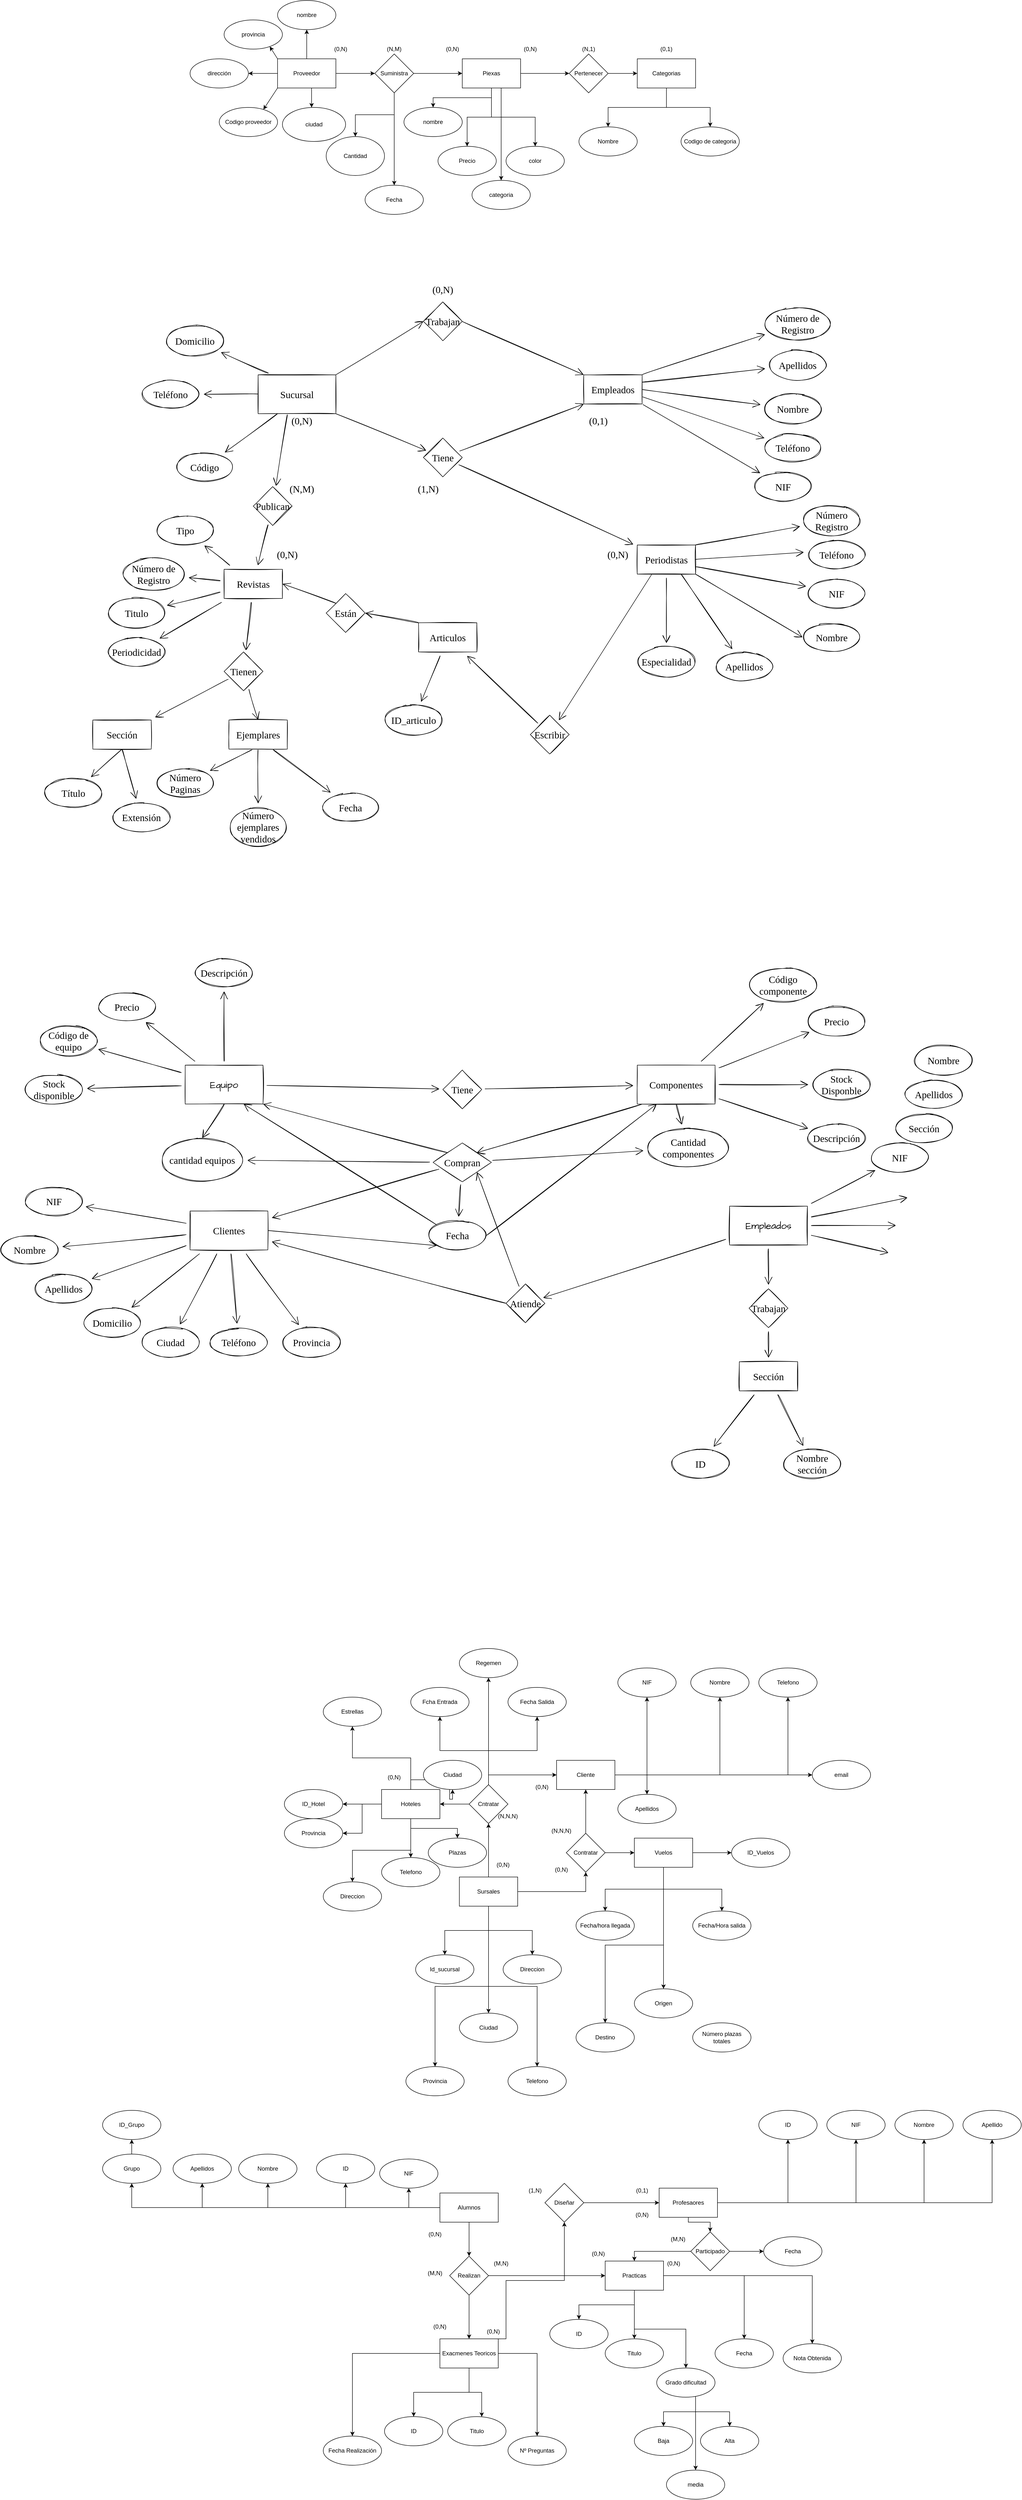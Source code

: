 <mxfile version="15.5.6" type="device" pages="2"><diagram id="a5JK-uqAuNcO5yXbmY5k" name="Page-1"><mxGraphModel dx="3204" dy="12529" grid="1" gridSize="10" guides="1" tooltips="1" connect="1" arrows="1" fold="1" page="1" pageScale="1" pageWidth="1900" pageHeight="12000" math="0" shadow="0"><root><mxCell id="0"/><mxCell id="1" parent="0"/><mxCell id="gtnfgCbo_6tFWXEJ4r7c-5" value="" style="edgeStyle=orthogonalEdgeStyle;rounded=0;orthogonalLoop=1;jettySize=auto;html=1;" parent="1" source="gtnfgCbo_6tFWXEJ4r7c-1" target="gtnfgCbo_6tFWXEJ4r7c-4" edge="1"><mxGeometry relative="1" as="geometry"/></mxCell><mxCell id="gtnfgCbo_6tFWXEJ4r7c-7" value="" style="edgeStyle=orthogonalEdgeStyle;rounded=0;orthogonalLoop=1;jettySize=auto;html=1;" parent="1" source="gtnfgCbo_6tFWXEJ4r7c-1" target="gtnfgCbo_6tFWXEJ4r7c-6" edge="1"><mxGeometry relative="1" as="geometry"/></mxCell><mxCell id="gtnfgCbo_6tFWXEJ4r7c-9" value="" style="edgeStyle=orthogonalEdgeStyle;rounded=0;orthogonalLoop=1;jettySize=auto;html=1;" parent="1" source="gtnfgCbo_6tFWXEJ4r7c-1" target="gtnfgCbo_6tFWXEJ4r7c-8" edge="1"><mxGeometry relative="1" as="geometry"><Array as="points"><mxPoint x="470" y="-11840"/><mxPoint x="430" y="-11840"/></Array></mxGeometry></mxCell><mxCell id="gtnfgCbo_6tFWXEJ4r7c-11" value="" style="edgeStyle=orthogonalEdgeStyle;rounded=0;orthogonalLoop=1;jettySize=auto;html=1;" parent="1" source="gtnfgCbo_6tFWXEJ4r7c-1" target="gtnfgCbo_6tFWXEJ4r7c-10" edge="1"><mxGeometry relative="1" as="geometry"><Array as="points"><mxPoint x="470" y="-11715"/></Array></mxGeometry></mxCell><mxCell id="gtnfgCbo_6tFWXEJ4r7c-18" value="" style="edgeStyle=orthogonalEdgeStyle;rounded=0;orthogonalLoop=1;jettySize=auto;html=1;" parent="1" source="gtnfgCbo_6tFWXEJ4r7c-1" target="gtnfgCbo_6tFWXEJ4r7c-17" edge="1"><mxGeometry relative="1" as="geometry"/></mxCell><mxCell id="gtnfgCbo_6tFWXEJ4r7c-52" style="edgeStyle=orthogonalEdgeStyle;rounded=0;orthogonalLoop=1;jettySize=auto;html=1;exitX=0.25;exitY=1;exitDx=0;exitDy=0;" parent="1" source="gtnfgCbo_6tFWXEJ4r7c-1" target="gtnfgCbo_6tFWXEJ4r7c-2" edge="1"><mxGeometry relative="1" as="geometry"><Array as="points"><mxPoint x="540" y="-11760"/></Array></mxGeometry></mxCell><mxCell id="gtnfgCbo_6tFWXEJ4r7c-1" value="Proveedor" style="rounded=0;whiteSpace=wrap;html=1;" parent="1" vertex="1"><mxGeometry x="470" y="-11820" width="120" height="60" as="geometry"/></mxCell><mxCell id="gtnfgCbo_6tFWXEJ4r7c-2" value="ciudad" style="ellipse;whiteSpace=wrap;html=1;rounded=0;" parent="1" vertex="1"><mxGeometry x="480" y="-11720" width="130" height="70" as="geometry"/></mxCell><mxCell id="gtnfgCbo_6tFWXEJ4r7c-4" value="nombre" style="ellipse;whiteSpace=wrap;html=1;rounded=0;" parent="1" vertex="1"><mxGeometry x="470" y="-11940" width="120" height="60" as="geometry"/></mxCell><mxCell id="gtnfgCbo_6tFWXEJ4r7c-6" value="dirección" style="ellipse;whiteSpace=wrap;html=1;rounded=0;" parent="1" vertex="1"><mxGeometry x="290" y="-11820" width="120" height="60" as="geometry"/></mxCell><mxCell id="gtnfgCbo_6tFWXEJ4r7c-8" value="provincia" style="ellipse;whiteSpace=wrap;html=1;rounded=0;" parent="1" vertex="1"><mxGeometry x="360" y="-11900" width="120" height="60" as="geometry"/></mxCell><mxCell id="gtnfgCbo_6tFWXEJ4r7c-10" value="Codigo proveedor" style="ellipse;whiteSpace=wrap;html=1;rounded=0;" parent="1" vertex="1"><mxGeometry x="350" y="-11720" width="120" height="60" as="geometry"/></mxCell><mxCell id="gtnfgCbo_6tFWXEJ4r7c-20" value="" style="edgeStyle=orthogonalEdgeStyle;rounded=0;orthogonalLoop=1;jettySize=auto;html=1;" parent="1" source="gtnfgCbo_6tFWXEJ4r7c-17" target="gtnfgCbo_6tFWXEJ4r7c-19" edge="1"><mxGeometry relative="1" as="geometry"/></mxCell><mxCell id="gtnfgCbo_6tFWXEJ4r7c-63" value="" style="edgeStyle=orthogonalEdgeStyle;rounded=0;orthogonalLoop=1;jettySize=auto;html=1;" parent="1" source="gtnfgCbo_6tFWXEJ4r7c-17" target="gtnfgCbo_6tFWXEJ4r7c-56" edge="1"><mxGeometry relative="1" as="geometry"/></mxCell><mxCell id="gtnfgCbo_6tFWXEJ4r7c-68" value="" style="edgeStyle=orthogonalEdgeStyle;rounded=0;orthogonalLoop=1;jettySize=auto;html=1;" parent="1" source="gtnfgCbo_6tFWXEJ4r7c-17" target="gtnfgCbo_6tFWXEJ4r7c-67" edge="1"><mxGeometry relative="1" as="geometry"/></mxCell><mxCell id="gtnfgCbo_6tFWXEJ4r7c-17" value="Suministra" style="rhombus;whiteSpace=wrap;html=1;rounded=0;" parent="1" vertex="1"><mxGeometry x="670" y="-11830" width="80" height="80" as="geometry"/></mxCell><mxCell id="gtnfgCbo_6tFWXEJ4r7c-22" value="" style="edgeStyle=orthogonalEdgeStyle;rounded=0;orthogonalLoop=1;jettySize=auto;html=1;" parent="1" source="gtnfgCbo_6tFWXEJ4r7c-19" target="gtnfgCbo_6tFWXEJ4r7c-21" edge="1"><mxGeometry relative="1" as="geometry"/></mxCell><mxCell id="gtnfgCbo_6tFWXEJ4r7c-29" value="" style="edgeStyle=orthogonalEdgeStyle;rounded=0;orthogonalLoop=1;jettySize=auto;html=1;" parent="1" source="gtnfgCbo_6tFWXEJ4r7c-19" target="gtnfgCbo_6tFWXEJ4r7c-28" edge="1"><mxGeometry relative="1" as="geometry"/></mxCell><mxCell id="gtnfgCbo_6tFWXEJ4r7c-31" value="" style="edgeStyle=orthogonalEdgeStyle;rounded=0;orthogonalLoop=1;jettySize=auto;html=1;" parent="1" source="gtnfgCbo_6tFWXEJ4r7c-19" target="gtnfgCbo_6tFWXEJ4r7c-30" edge="1"><mxGeometry relative="1" as="geometry"/></mxCell><mxCell id="gtnfgCbo_6tFWXEJ4r7c-33" value="" style="edgeStyle=orthogonalEdgeStyle;rounded=0;orthogonalLoop=1;jettySize=auto;html=1;" parent="1" source="gtnfgCbo_6tFWXEJ4r7c-19" target="gtnfgCbo_6tFWXEJ4r7c-32" edge="1"><mxGeometry relative="1" as="geometry"><Array as="points"><mxPoint x="930" y="-11620"/><mxPoint x="930" y="-11620"/></Array></mxGeometry></mxCell><mxCell id="gtnfgCbo_6tFWXEJ4r7c-35" value="" style="edgeStyle=orthogonalEdgeStyle;rounded=0;orthogonalLoop=1;jettySize=auto;html=1;" parent="1" source="gtnfgCbo_6tFWXEJ4r7c-19" target="gtnfgCbo_6tFWXEJ4r7c-34" edge="1"><mxGeometry relative="1" as="geometry"/></mxCell><mxCell id="gtnfgCbo_6tFWXEJ4r7c-19" value="Piexas" style="whiteSpace=wrap;html=1;rounded=0;" parent="1" vertex="1"><mxGeometry x="850" y="-11820" width="120" height="60" as="geometry"/></mxCell><mxCell id="gtnfgCbo_6tFWXEJ4r7c-21" value="color" style="ellipse;whiteSpace=wrap;html=1;rounded=0;" parent="1" vertex="1"><mxGeometry x="940" y="-11640" width="120" height="60" as="geometry"/></mxCell><mxCell id="gtnfgCbo_6tFWXEJ4r7c-28" value="nombre" style="ellipse;whiteSpace=wrap;html=1;rounded=0;" parent="1" vertex="1"><mxGeometry x="730" y="-11720" width="120" height="60" as="geometry"/></mxCell><mxCell id="gtnfgCbo_6tFWXEJ4r7c-30" value="Precio" style="ellipse;whiteSpace=wrap;html=1;rounded=0;" parent="1" vertex="1"><mxGeometry x="800" y="-11640" width="120" height="60" as="geometry"/></mxCell><mxCell id="gtnfgCbo_6tFWXEJ4r7c-32" value="categoria" style="ellipse;whiteSpace=wrap;html=1;rounded=0;" parent="1" vertex="1"><mxGeometry x="870" y="-11570" width="120" height="60" as="geometry"/></mxCell><mxCell id="gtnfgCbo_6tFWXEJ4r7c-37" value="" style="edgeStyle=orthogonalEdgeStyle;rounded=0;orthogonalLoop=1;jettySize=auto;html=1;" parent="1" source="gtnfgCbo_6tFWXEJ4r7c-34" target="gtnfgCbo_6tFWXEJ4r7c-36" edge="1"><mxGeometry relative="1" as="geometry"/></mxCell><mxCell id="gtnfgCbo_6tFWXEJ4r7c-34" value="Pertenecer" style="rhombus;whiteSpace=wrap;html=1;rounded=0;" parent="1" vertex="1"><mxGeometry x="1070" y="-11830" width="80" height="80" as="geometry"/></mxCell><mxCell id="gtnfgCbo_6tFWXEJ4r7c-39" value="" style="edgeStyle=orthogonalEdgeStyle;rounded=0;orthogonalLoop=1;jettySize=auto;html=1;" parent="1" source="gtnfgCbo_6tFWXEJ4r7c-36" target="gtnfgCbo_6tFWXEJ4r7c-38" edge="1"><mxGeometry relative="1" as="geometry"/></mxCell><mxCell id="gtnfgCbo_6tFWXEJ4r7c-41" value="" style="edgeStyle=orthogonalEdgeStyle;rounded=0;orthogonalLoop=1;jettySize=auto;html=1;" parent="1" source="gtnfgCbo_6tFWXEJ4r7c-36" target="gtnfgCbo_6tFWXEJ4r7c-40" edge="1"><mxGeometry relative="1" as="geometry"/></mxCell><mxCell id="gtnfgCbo_6tFWXEJ4r7c-36" value="Categorias" style="whiteSpace=wrap;html=1;rounded=0;" parent="1" vertex="1"><mxGeometry x="1210" y="-11820" width="120" height="60" as="geometry"/></mxCell><mxCell id="gtnfgCbo_6tFWXEJ4r7c-38" value="Nombre" style="ellipse;whiteSpace=wrap;html=1;rounded=0;" parent="1" vertex="1"><mxGeometry x="1090" y="-11680" width="120" height="60" as="geometry"/></mxCell><mxCell id="gtnfgCbo_6tFWXEJ4r7c-40" value="Codigo de categoria" style="ellipse;whiteSpace=wrap;html=1;rounded=0;" parent="1" vertex="1"><mxGeometry x="1300" y="-11680" width="120" height="60" as="geometry"/></mxCell><mxCell id="gtnfgCbo_6tFWXEJ4r7c-42" value="(0,N)" style="text;html=1;strokeColor=none;fillColor=none;align=center;verticalAlign=middle;whiteSpace=wrap;rounded=0;" parent="1" vertex="1"><mxGeometry x="580" y="-11850" width="40" height="20" as="geometry"/></mxCell><mxCell id="gtnfgCbo_6tFWXEJ4r7c-43" value="(N,M)" style="text;html=1;strokeColor=none;fillColor=none;align=center;verticalAlign=middle;whiteSpace=wrap;rounded=0;" parent="1" vertex="1"><mxGeometry x="690" y="-11850" width="40" height="20" as="geometry"/></mxCell><mxCell id="gtnfgCbo_6tFWXEJ4r7c-44" value="(0,N)" style="text;html=1;strokeColor=none;fillColor=none;align=center;verticalAlign=middle;whiteSpace=wrap;rounded=0;" parent="1" vertex="1"><mxGeometry x="810" y="-11850" width="40" height="20" as="geometry"/></mxCell><mxCell id="gtnfgCbo_6tFWXEJ4r7c-45" value="(0,N)" style="text;html=1;strokeColor=none;fillColor=none;align=center;verticalAlign=middle;whiteSpace=wrap;rounded=0;" parent="1" vertex="1"><mxGeometry x="970" y="-11850" width="40" height="20" as="geometry"/></mxCell><mxCell id="gtnfgCbo_6tFWXEJ4r7c-47" value="(N,1)" style="text;html=1;strokeColor=none;fillColor=none;align=center;verticalAlign=middle;whiteSpace=wrap;rounded=0;" parent="1" vertex="1"><mxGeometry x="1090" y="-11850" width="40" height="20" as="geometry"/></mxCell><mxCell id="gtnfgCbo_6tFWXEJ4r7c-48" value="(0,1)" style="text;html=1;strokeColor=none;fillColor=none;align=center;verticalAlign=middle;whiteSpace=wrap;rounded=0;" parent="1" vertex="1"><mxGeometry x="1250" y="-11850" width="40" height="20" as="geometry"/></mxCell><mxCell id="gtnfgCbo_6tFWXEJ4r7c-56" value="Cantidad" style="ellipse;whiteSpace=wrap;html=1;" parent="1" vertex="1"><mxGeometry x="570" y="-11660" width="120" height="80" as="geometry"/></mxCell><mxCell id="gtnfgCbo_6tFWXEJ4r7c-67" value="Fecha" style="ellipse;whiteSpace=wrap;html=1;rounded=0;" parent="1" vertex="1"><mxGeometry x="650" y="-11560" width="120" height="60" as="geometry"/></mxCell><mxCell id="_PgjHZe7xDKaeJEtIyhv-3" value="" style="edgeStyle=none;curved=1;rounded=0;sketch=1;hachureGap=4;orthogonalLoop=1;jettySize=auto;html=1;fontFamily=Times New Roman;fontSize=16;endArrow=open;startSize=14;endSize=14;sourcePerimeterSpacing=8;targetPerimeterSpacing=8;exitX=0.133;exitY=-0.042;exitDx=0;exitDy=0;exitPerimeter=0;" parent="1" source="_PgjHZe7xDKaeJEtIyhv-1" target="_PgjHZe7xDKaeJEtIyhv-2" edge="1"><mxGeometry relative="1" as="geometry"/></mxCell><mxCell id="_PgjHZe7xDKaeJEtIyhv-5" value="" style="edgeStyle=none;curved=1;rounded=0;sketch=1;hachureGap=4;orthogonalLoop=1;jettySize=auto;html=1;fontFamily=Times New Roman;fontSize=16;endArrow=open;startSize=14;endSize=14;sourcePerimeterSpacing=8;targetPerimeterSpacing=8;exitX=0;exitY=0.5;exitDx=0;exitDy=0;" parent="1" source="_PgjHZe7xDKaeJEtIyhv-1" target="_PgjHZe7xDKaeJEtIyhv-4" edge="1"><mxGeometry relative="1" as="geometry"/></mxCell><mxCell id="_PgjHZe7xDKaeJEtIyhv-7" value="" style="edgeStyle=none;curved=1;rounded=0;sketch=1;hachureGap=4;orthogonalLoop=1;jettySize=auto;html=1;fontFamily=Times New Roman;fontSize=16;endArrow=open;startSize=14;endSize=14;sourcePerimeterSpacing=8;targetPerimeterSpacing=8;exitX=0.25;exitY=1;exitDx=0;exitDy=0;" parent="1" source="_PgjHZe7xDKaeJEtIyhv-1" target="_PgjHZe7xDKaeJEtIyhv-6" edge="1"><mxGeometry relative="1" as="geometry"/></mxCell><mxCell id="_PgjHZe7xDKaeJEtIyhv-9" value="" style="edgeStyle=none;curved=1;rounded=0;sketch=1;hachureGap=4;orthogonalLoop=1;jettySize=auto;html=1;fontFamily=Times New Roman;fontSize=16;endArrow=open;startSize=14;endSize=14;sourcePerimeterSpacing=8;targetPerimeterSpacing=8;exitX=1;exitY=1;exitDx=0;exitDy=0;" parent="1" source="_PgjHZe7xDKaeJEtIyhv-1" target="_PgjHZe7xDKaeJEtIyhv-8" edge="1"><mxGeometry relative="1" as="geometry"/></mxCell><mxCell id="_PgjHZe7xDKaeJEtIyhv-25" value="" style="edgeStyle=none;curved=1;rounded=0;sketch=1;hachureGap=4;orthogonalLoop=1;jettySize=auto;html=1;fontFamily=Times New Roman;fontSize=16;endArrow=open;startSize=14;endSize=14;sourcePerimeterSpacing=8;targetPerimeterSpacing=8;exitX=1;exitY=0;exitDx=0;exitDy=0;entryX=0;entryY=0.5;entryDx=0;entryDy=0;" parent="1" source="_PgjHZe7xDKaeJEtIyhv-1" target="_PgjHZe7xDKaeJEtIyhv-24" edge="1"><mxGeometry relative="1" as="geometry"/></mxCell><mxCell id="_PgjHZe7xDKaeJEtIyhv-28" value="" style="edgeStyle=none;curved=1;rounded=0;sketch=1;hachureGap=4;orthogonalLoop=1;jettySize=auto;html=1;fontFamily=Times New Roman;fontSize=16;endArrow=open;startSize=14;endSize=14;sourcePerimeterSpacing=8;targetPerimeterSpacing=8;exitX=0.375;exitY=1.025;exitDx=0;exitDy=0;exitPerimeter=0;" parent="1" source="_PgjHZe7xDKaeJEtIyhv-1" target="_PgjHZe7xDKaeJEtIyhv-27" edge="1"><mxGeometry relative="1" as="geometry"/></mxCell><mxCell id="_PgjHZe7xDKaeJEtIyhv-1" value="Sucursal" style="rounded=0;whiteSpace=wrap;html=1;sketch=1;hachureGap=4;pointerEvents=0;fontFamily=Times New Roman;fontSize=20;" parent="1" vertex="1"><mxGeometry x="430" y="-11170" width="160" height="80" as="geometry"/></mxCell><mxCell id="_PgjHZe7xDKaeJEtIyhv-2" value="Domicilio" style="ellipse;whiteSpace=wrap;html=1;sketch=1;hachureGap=4;pointerEvents=0;fontFamily=Times New Roman;fontSize=20;" parent="1" vertex="1"><mxGeometry x="240" y="-11270" width="120" height="60" as="geometry"/></mxCell><mxCell id="_PgjHZe7xDKaeJEtIyhv-4" value="Teléfono" style="ellipse;whiteSpace=wrap;html=1;sketch=1;hachureGap=4;pointerEvents=0;fontFamily=Times New Roman;fontSize=20;" parent="1" vertex="1"><mxGeometry x="190" y="-11160" width="120" height="60" as="geometry"/></mxCell><mxCell id="_PgjHZe7xDKaeJEtIyhv-6" value="Código" style="ellipse;whiteSpace=wrap;html=1;sketch=1;hachureGap=4;pointerEvents=0;fontFamily=Times New Roman;fontSize=20;" parent="1" vertex="1"><mxGeometry x="260" y="-11010" width="120" height="60" as="geometry"/></mxCell><mxCell id="_PgjHZe7xDKaeJEtIyhv-11" value="" style="edgeStyle=none;curved=1;rounded=0;sketch=1;hachureGap=4;orthogonalLoop=1;jettySize=auto;html=1;fontFamily=Times New Roman;fontSize=16;endArrow=open;startSize=14;endSize=14;sourcePerimeterSpacing=8;targetPerimeterSpacing=8;entryX=0;entryY=1;entryDx=0;entryDy=0;" parent="1" source="_PgjHZe7xDKaeJEtIyhv-8" target="_PgjHZe7xDKaeJEtIyhv-10" edge="1"><mxGeometry relative="1" as="geometry"/></mxCell><mxCell id="_PgjHZe7xDKaeJEtIyhv-40" value="" style="edgeStyle=none;curved=1;rounded=0;sketch=1;hachureGap=4;orthogonalLoop=1;jettySize=auto;html=1;fontFamily=Times New Roman;fontSize=16;endArrow=open;startSize=14;endSize=14;sourcePerimeterSpacing=8;targetPerimeterSpacing=8;" parent="1" source="_PgjHZe7xDKaeJEtIyhv-8" target="_PgjHZe7xDKaeJEtIyhv-39" edge="1"><mxGeometry relative="1" as="geometry"/></mxCell><mxCell id="_PgjHZe7xDKaeJEtIyhv-8" value="Tiene" style="rhombus;whiteSpace=wrap;html=1;sketch=1;hachureGap=4;pointerEvents=0;fontFamily=Times New Roman;fontSize=20;" parent="1" vertex="1"><mxGeometry x="770" y="-11040" width="80" height="80" as="geometry"/></mxCell><mxCell id="_PgjHZe7xDKaeJEtIyhv-13" value="" style="edgeStyle=none;curved=1;rounded=0;sketch=1;hachureGap=4;orthogonalLoop=1;jettySize=auto;html=1;fontFamily=Times New Roman;fontSize=16;endArrow=open;startSize=14;endSize=14;sourcePerimeterSpacing=8;targetPerimeterSpacing=8;exitX=1;exitY=0.5;exitDx=0;exitDy=0;" parent="1" source="_PgjHZe7xDKaeJEtIyhv-10" target="_PgjHZe7xDKaeJEtIyhv-12" edge="1"><mxGeometry relative="1" as="geometry"/></mxCell><mxCell id="_PgjHZe7xDKaeJEtIyhv-15" value="" style="edgeStyle=none;curved=1;rounded=0;sketch=1;hachureGap=4;orthogonalLoop=1;jettySize=auto;html=1;fontFamily=Times New Roman;fontSize=16;endArrow=open;startSize=14;endSize=14;sourcePerimeterSpacing=8;targetPerimeterSpacing=8;exitX=1;exitY=0.25;exitDx=0;exitDy=0;" parent="1" source="_PgjHZe7xDKaeJEtIyhv-10" target="_PgjHZe7xDKaeJEtIyhv-14" edge="1"><mxGeometry relative="1" as="geometry"/></mxCell><mxCell id="_PgjHZe7xDKaeJEtIyhv-17" value="" style="edgeStyle=none;curved=1;rounded=0;sketch=1;hachureGap=4;orthogonalLoop=1;jettySize=auto;html=1;fontFamily=Times New Roman;fontSize=16;endArrow=open;startSize=14;endSize=14;sourcePerimeterSpacing=8;targetPerimeterSpacing=8;exitX=1;exitY=0;exitDx=0;exitDy=0;" parent="1" source="_PgjHZe7xDKaeJEtIyhv-10" target="_PgjHZe7xDKaeJEtIyhv-16" edge="1"><mxGeometry relative="1" as="geometry"><mxPoint x="920" y="-11090" as="sourcePoint"/></mxGeometry></mxCell><mxCell id="_PgjHZe7xDKaeJEtIyhv-21" value="" style="edgeStyle=none;curved=1;rounded=0;sketch=1;hachureGap=4;orthogonalLoop=1;jettySize=auto;html=1;fontFamily=Times New Roman;fontSize=16;endArrow=open;startSize=14;endSize=14;sourcePerimeterSpacing=8;targetPerimeterSpacing=8;exitX=1;exitY=0.75;exitDx=0;exitDy=0;" parent="1" source="_PgjHZe7xDKaeJEtIyhv-10" target="_PgjHZe7xDKaeJEtIyhv-18" edge="1"><mxGeometry relative="1" as="geometry"/></mxCell><mxCell id="_PgjHZe7xDKaeJEtIyhv-23" value="" style="edgeStyle=none;curved=1;rounded=0;sketch=1;hachureGap=4;orthogonalLoop=1;jettySize=auto;html=1;fontFamily=Times New Roman;fontSize=16;endArrow=open;startSize=14;endSize=14;sourcePerimeterSpacing=8;targetPerimeterSpacing=8;exitX=1;exitY=1;exitDx=0;exitDy=0;" parent="1" source="_PgjHZe7xDKaeJEtIyhv-10" target="_PgjHZe7xDKaeJEtIyhv-22" edge="1"><mxGeometry relative="1" as="geometry"/></mxCell><mxCell id="_PgjHZe7xDKaeJEtIyhv-10" value="Empleados" style="whiteSpace=wrap;html=1;sketch=1;hachureGap=4;pointerEvents=0;fontFamily=Times New Roman;fontSize=20;" parent="1" vertex="1"><mxGeometry x="1100" y="-11170" width="120" height="60" as="geometry"/></mxCell><mxCell id="_PgjHZe7xDKaeJEtIyhv-12" value="Nombre" style="ellipse;whiteSpace=wrap;html=1;sketch=1;hachureGap=4;pointerEvents=0;fontFamily=Times New Roman;fontSize=20;" parent="1" vertex="1"><mxGeometry x="1470" y="-11130" width="120" height="60" as="geometry"/></mxCell><mxCell id="_PgjHZe7xDKaeJEtIyhv-14" value="Apellidos" style="ellipse;whiteSpace=wrap;html=1;sketch=1;hachureGap=4;pointerEvents=0;fontFamily=Times New Roman;fontSize=20;" parent="1" vertex="1"><mxGeometry x="1480" y="-11220" width="120" height="60" as="geometry"/></mxCell><mxCell id="_PgjHZe7xDKaeJEtIyhv-16" value="Número de Registro" style="ellipse;whiteSpace=wrap;html=1;sketch=1;hachureGap=4;pointerEvents=0;fontFamily=Times New Roman;fontSize=20;" parent="1" vertex="1"><mxGeometry x="1470" y="-11310" width="140" height="70" as="geometry"/></mxCell><mxCell id="_PgjHZe7xDKaeJEtIyhv-18" value="Teléfono" style="ellipse;whiteSpace=wrap;html=1;sketch=1;hachureGap=4;pointerEvents=0;fontFamily=Times New Roman;fontSize=20;" parent="1" vertex="1"><mxGeometry x="1470" y="-11050" width="120" height="60" as="geometry"/></mxCell><mxCell id="_PgjHZe7xDKaeJEtIyhv-22" value="NIF" style="ellipse;whiteSpace=wrap;html=1;sketch=1;hachureGap=4;pointerEvents=0;fontFamily=Times New Roman;fontSize=20;" parent="1" vertex="1"><mxGeometry x="1450" y="-10970" width="120" height="60" as="geometry"/></mxCell><mxCell id="_PgjHZe7xDKaeJEtIyhv-26" style="edgeStyle=none;curved=1;rounded=0;sketch=1;hachureGap=4;orthogonalLoop=1;jettySize=auto;html=1;exitX=1;exitY=0.5;exitDx=0;exitDy=0;entryX=0;entryY=0;entryDx=0;entryDy=0;fontFamily=Times New Roman;fontSize=16;endArrow=open;startSize=14;endSize=14;sourcePerimeterSpacing=8;targetPerimeterSpacing=8;" parent="1" source="_PgjHZe7xDKaeJEtIyhv-24" target="_PgjHZe7xDKaeJEtIyhv-10" edge="1"><mxGeometry relative="1" as="geometry"/></mxCell><mxCell id="_PgjHZe7xDKaeJEtIyhv-24" value="Trabajan" style="rhombus;whiteSpace=wrap;html=1;sketch=1;hachureGap=4;pointerEvents=0;fontFamily=Times New Roman;fontSize=20;" parent="1" vertex="1"><mxGeometry x="770" y="-11320" width="80" height="80" as="geometry"/></mxCell><mxCell id="_PgjHZe7xDKaeJEtIyhv-30" value="" style="edgeStyle=none;curved=1;rounded=0;sketch=1;hachureGap=4;orthogonalLoop=1;jettySize=auto;html=1;fontFamily=Times New Roman;fontSize=16;endArrow=open;startSize=14;endSize=14;sourcePerimeterSpacing=8;targetPerimeterSpacing=8;" parent="1" source="_PgjHZe7xDKaeJEtIyhv-27" target="_PgjHZe7xDKaeJEtIyhv-29" edge="1"><mxGeometry relative="1" as="geometry"/></mxCell><mxCell id="_PgjHZe7xDKaeJEtIyhv-27" value="Publican" style="rhombus;whiteSpace=wrap;html=1;sketch=1;hachureGap=4;pointerEvents=0;fontFamily=Times New Roman;fontSize=20;" parent="1" vertex="1"><mxGeometry x="420" y="-10940" width="80" height="80" as="geometry"/></mxCell><mxCell id="_PgjHZe7xDKaeJEtIyhv-32" value="" style="edgeStyle=none;curved=1;rounded=0;sketch=1;hachureGap=4;orthogonalLoop=1;jettySize=auto;html=1;fontFamily=Times New Roman;fontSize=16;endArrow=open;startSize=14;endSize=14;sourcePerimeterSpacing=8;targetPerimeterSpacing=8;" parent="1" source="_PgjHZe7xDKaeJEtIyhv-29" target="_PgjHZe7xDKaeJEtIyhv-31" edge="1"><mxGeometry relative="1" as="geometry"/></mxCell><mxCell id="_PgjHZe7xDKaeJEtIyhv-34" value="" style="edgeStyle=none;curved=1;rounded=0;sketch=1;hachureGap=4;orthogonalLoop=1;jettySize=auto;html=1;fontFamily=Times New Roman;fontSize=16;endArrow=open;startSize=14;endSize=14;sourcePerimeterSpacing=8;targetPerimeterSpacing=8;" parent="1" source="_PgjHZe7xDKaeJEtIyhv-29" target="_PgjHZe7xDKaeJEtIyhv-33" edge="1"><mxGeometry relative="1" as="geometry"/></mxCell><mxCell id="_PgjHZe7xDKaeJEtIyhv-36" value="" style="edgeStyle=none;curved=1;rounded=0;sketch=1;hachureGap=4;orthogonalLoop=1;jettySize=auto;html=1;fontFamily=Times New Roman;fontSize=16;endArrow=open;startSize=14;endSize=14;sourcePerimeterSpacing=8;targetPerimeterSpacing=8;" parent="1" source="_PgjHZe7xDKaeJEtIyhv-29" target="_PgjHZe7xDKaeJEtIyhv-35" edge="1"><mxGeometry relative="1" as="geometry"/></mxCell><mxCell id="_PgjHZe7xDKaeJEtIyhv-38" value="" style="edgeStyle=none;curved=1;rounded=0;sketch=1;hachureGap=4;orthogonalLoop=1;jettySize=auto;html=1;fontFamily=Times New Roman;fontSize=16;endArrow=open;startSize=14;endSize=14;sourcePerimeterSpacing=8;targetPerimeterSpacing=8;" parent="1" source="_PgjHZe7xDKaeJEtIyhv-29" target="_PgjHZe7xDKaeJEtIyhv-37" edge="1"><mxGeometry relative="1" as="geometry"/></mxCell><mxCell id="_PgjHZe7xDKaeJEtIyhv-100" value="" style="edgeStyle=none;curved=1;rounded=0;sketch=1;hachureGap=4;orthogonalLoop=1;jettySize=auto;html=1;fontFamily=Times New Roman;fontSize=16;endArrow=open;startSize=14;endSize=14;sourcePerimeterSpacing=8;targetPerimeterSpacing=8;" parent="1" source="_PgjHZe7xDKaeJEtIyhv-29" target="_PgjHZe7xDKaeJEtIyhv-99" edge="1"><mxGeometry relative="1" as="geometry"/></mxCell><mxCell id="_PgjHZe7xDKaeJEtIyhv-29" value="Revistas" style="whiteSpace=wrap;html=1;sketch=1;hachureGap=4;pointerEvents=0;fontFamily=Times New Roman;fontSize=20;" parent="1" vertex="1"><mxGeometry x="360" y="-10770" width="120" height="60" as="geometry"/></mxCell><mxCell id="_PgjHZe7xDKaeJEtIyhv-31" value="Titulo" style="ellipse;whiteSpace=wrap;html=1;sketch=1;hachureGap=4;pointerEvents=0;fontFamily=Times New Roman;fontSize=20;" parent="1" vertex="1"><mxGeometry x="120" y="-10710" width="120" height="60" as="geometry"/></mxCell><mxCell id="_PgjHZe7xDKaeJEtIyhv-33" value="Número de Registro" style="ellipse;whiteSpace=wrap;html=1;sketch=1;hachureGap=4;pointerEvents=0;fontFamily=Times New Roman;fontSize=20;" parent="1" vertex="1"><mxGeometry x="150" y="-10795" width="130" height="70" as="geometry"/></mxCell><mxCell id="_PgjHZe7xDKaeJEtIyhv-35" value="Periodicidad" style="ellipse;whiteSpace=wrap;html=1;sketch=1;hachureGap=4;pointerEvents=0;fontFamily=Times New Roman;fontSize=20;" parent="1" vertex="1"><mxGeometry x="120" y="-10630" width="120" height="60" as="geometry"/></mxCell><mxCell id="_PgjHZe7xDKaeJEtIyhv-37" value="Tipo" style="ellipse;whiteSpace=wrap;html=1;sketch=1;hachureGap=4;pointerEvents=0;fontFamily=Times New Roman;fontSize=20;" parent="1" vertex="1"><mxGeometry x="220" y="-10880" width="120" height="60" as="geometry"/></mxCell><mxCell id="_PgjHZe7xDKaeJEtIyhv-45" value="" style="edgeStyle=none;curved=1;rounded=0;sketch=1;hachureGap=4;orthogonalLoop=1;jettySize=auto;html=1;fontFamily=Times New Roman;fontSize=16;endArrow=open;startSize=14;endSize=14;sourcePerimeterSpacing=8;targetPerimeterSpacing=8;exitX=0.25;exitY=1;exitDx=0;exitDy=0;" parent="1" source="_PgjHZe7xDKaeJEtIyhv-39" target="_PgjHZe7xDKaeJEtIyhv-44" edge="1"><mxGeometry relative="1" as="geometry"/></mxCell><mxCell id="_PgjHZe7xDKaeJEtIyhv-73" value="" style="edgeStyle=none;curved=1;rounded=0;sketch=1;hachureGap=4;orthogonalLoop=1;jettySize=auto;html=1;fontFamily=Times New Roman;fontSize=16;endArrow=open;startSize=14;endSize=14;sourcePerimeterSpacing=8;targetPerimeterSpacing=8;exitX=1;exitY=1;exitDx=0;exitDy=0;entryX=0;entryY=0.5;entryDx=0;entryDy=0;" parent="1" source="_PgjHZe7xDKaeJEtIyhv-39" target="_PgjHZe7xDKaeJEtIyhv-81" edge="1"><mxGeometry relative="1" as="geometry"><mxPoint x="1564.705" y="-10662.118" as="targetPoint"/></mxGeometry></mxCell><mxCell id="_PgjHZe7xDKaeJEtIyhv-78" value="" style="edgeStyle=none;curved=1;rounded=0;sketch=1;hachureGap=4;orthogonalLoop=1;jettySize=auto;html=1;fontFamily=Times New Roman;fontSize=16;endArrow=open;startSize=14;endSize=14;sourcePerimeterSpacing=8;targetPerimeterSpacing=8;exitX=1;exitY=0;exitDx=0;exitDy=0;" parent="1" source="_PgjHZe7xDKaeJEtIyhv-39" target="_PgjHZe7xDKaeJEtIyhv-77" edge="1"><mxGeometry relative="1" as="geometry"/></mxCell><mxCell id="_PgjHZe7xDKaeJEtIyhv-80" value="" style="edgeStyle=none;curved=1;rounded=0;sketch=1;hachureGap=4;orthogonalLoop=1;jettySize=auto;html=1;fontFamily=Times New Roman;fontSize=16;endArrow=open;startSize=14;endSize=14;sourcePerimeterSpacing=8;targetPerimeterSpacing=8;exitX=1;exitY=0.75;exitDx=0;exitDy=0;" parent="1" source="_PgjHZe7xDKaeJEtIyhv-39" edge="1"><mxGeometry relative="1" as="geometry"><mxPoint x="1557.417" y="-10734.863" as="targetPoint"/></mxGeometry></mxCell><mxCell id="_PgjHZe7xDKaeJEtIyhv-82" value="" style="edgeStyle=none;curved=1;rounded=0;sketch=1;hachureGap=4;orthogonalLoop=1;jettySize=auto;html=1;fontFamily=Times New Roman;fontSize=16;endArrow=open;startSize=14;endSize=14;sourcePerimeterSpacing=8;targetPerimeterSpacing=8;exitX=1;exitY=0.5;exitDx=0;exitDy=0;" parent="1" source="_PgjHZe7xDKaeJEtIyhv-39" edge="1"><mxGeometry relative="1" as="geometry"><mxPoint x="1552.604" y="-10805.055" as="targetPoint"/></mxGeometry></mxCell><mxCell id="_PgjHZe7xDKaeJEtIyhv-84" value="" style="edgeStyle=none;curved=1;rounded=0;sketch=1;hachureGap=4;orthogonalLoop=1;jettySize=auto;html=1;fontFamily=Times New Roman;fontSize=16;endArrow=open;startSize=14;endSize=14;sourcePerimeterSpacing=8;targetPerimeterSpacing=8;exitX=0.75;exitY=1;exitDx=0;exitDy=0;" parent="1" source="_PgjHZe7xDKaeJEtIyhv-39" target="_PgjHZe7xDKaeJEtIyhv-83" edge="1"><mxGeometry relative="1" as="geometry"/></mxCell><mxCell id="_PgjHZe7xDKaeJEtIyhv-128" value="" style="edgeStyle=none;curved=1;rounded=0;sketch=1;hachureGap=4;orthogonalLoop=1;jettySize=auto;html=1;fontFamily=Times New Roman;fontSize=16;endArrow=open;startSize=14;endSize=14;sourcePerimeterSpacing=8;targetPerimeterSpacing=8;" parent="1" source="_PgjHZe7xDKaeJEtIyhv-39" target="_PgjHZe7xDKaeJEtIyhv-127" edge="1"><mxGeometry relative="1" as="geometry"/></mxCell><mxCell id="_PgjHZe7xDKaeJEtIyhv-39" value="Periodistas" style="whiteSpace=wrap;html=1;sketch=1;hachureGap=4;pointerEvents=0;fontFamily=Times New Roman;fontSize=20;" parent="1" vertex="1"><mxGeometry x="1210" y="-10820" width="120" height="60" as="geometry"/></mxCell><mxCell id="_PgjHZe7xDKaeJEtIyhv-47" value="" style="edgeStyle=none;curved=1;rounded=0;sketch=1;hachureGap=4;orthogonalLoop=1;jettySize=auto;html=1;fontFamily=Times New Roman;fontSize=16;endArrow=open;startSize=14;endSize=14;sourcePerimeterSpacing=8;targetPerimeterSpacing=8;" parent="1" source="_PgjHZe7xDKaeJEtIyhv-44" target="_PgjHZe7xDKaeJEtIyhv-46" edge="1"><mxGeometry relative="1" as="geometry"/></mxCell><mxCell id="_PgjHZe7xDKaeJEtIyhv-44" value="Escribir" style="rhombus;whiteSpace=wrap;html=1;sketch=1;hachureGap=4;pointerEvents=0;fontFamily=Times New Roman;fontSize=20;" parent="1" vertex="1"><mxGeometry x="990" y="-10470" width="80" height="80" as="geometry"/></mxCell><mxCell id="_PgjHZe7xDKaeJEtIyhv-89" value="" style="edgeStyle=none;curved=1;rounded=0;sketch=1;hachureGap=4;orthogonalLoop=1;jettySize=auto;html=1;fontFamily=Times New Roman;fontSize=16;endArrow=open;startSize=14;endSize=14;sourcePerimeterSpacing=8;targetPerimeterSpacing=8;exitX=0;exitY=0;exitDx=0;exitDy=0;entryX=1;entryY=0.5;entryDx=0;entryDy=0;" parent="1" source="_PgjHZe7xDKaeJEtIyhv-46" target="_PgjHZe7xDKaeJEtIyhv-88" edge="1"><mxGeometry relative="1" as="geometry"/></mxCell><mxCell id="_PgjHZe7xDKaeJEtIyhv-108" value="" style="edgeStyle=none;curved=1;rounded=0;sketch=1;hachureGap=4;orthogonalLoop=1;jettySize=auto;html=1;fontFamily=Times New Roman;fontSize=16;endArrow=open;startSize=14;endSize=14;sourcePerimeterSpacing=8;targetPerimeterSpacing=8;" parent="1" source="_PgjHZe7xDKaeJEtIyhv-46" target="_PgjHZe7xDKaeJEtIyhv-107" edge="1"><mxGeometry relative="1" as="geometry"/></mxCell><mxCell id="_PgjHZe7xDKaeJEtIyhv-46" value="Articulos" style="whiteSpace=wrap;html=1;sketch=1;hachureGap=4;pointerEvents=0;fontFamily=Times New Roman;fontSize=20;" parent="1" vertex="1"><mxGeometry x="760" y="-10660" width="120" height="60" as="geometry"/></mxCell><mxCell id="_PgjHZe7xDKaeJEtIyhv-66" value="" style="edgeStyle=none;curved=1;rounded=0;sketch=1;hachureGap=4;orthogonalLoop=1;jettySize=auto;html=1;fontFamily=Times New Roman;fontSize=16;endArrow=open;startSize=14;endSize=14;sourcePerimeterSpacing=8;targetPerimeterSpacing=8;exitX=0.75;exitY=1;exitDx=0;exitDy=0;" parent="1" source="_PgjHZe7xDKaeJEtIyhv-63" target="_PgjHZe7xDKaeJEtIyhv-65" edge="1"><mxGeometry relative="1" as="geometry"/></mxCell><mxCell id="_PgjHZe7xDKaeJEtIyhv-68" value="" style="edgeStyle=none;curved=1;rounded=0;sketch=1;hachureGap=4;orthogonalLoop=1;jettySize=auto;html=1;fontFamily=Times New Roman;fontSize=16;endArrow=open;startSize=14;endSize=14;sourcePerimeterSpacing=8;targetPerimeterSpacing=8;exitX=0.414;exitY=1;exitDx=0;exitDy=0;exitPerimeter=0;" parent="1" source="_PgjHZe7xDKaeJEtIyhv-63" target="_PgjHZe7xDKaeJEtIyhv-67" edge="1"><mxGeometry relative="1" as="geometry"/></mxCell><mxCell id="_PgjHZe7xDKaeJEtIyhv-71" value="" style="edgeStyle=none;curved=1;rounded=0;sketch=1;hachureGap=4;orthogonalLoop=1;jettySize=auto;html=1;fontFamily=Times New Roman;fontSize=16;endArrow=open;startSize=14;endSize=14;sourcePerimeterSpacing=8;targetPerimeterSpacing=8;exitX=0.5;exitY=1;exitDx=0;exitDy=0;" parent="1" source="_PgjHZe7xDKaeJEtIyhv-63" target="_PgjHZe7xDKaeJEtIyhv-70" edge="1"><mxGeometry relative="1" as="geometry"/></mxCell><mxCell id="_PgjHZe7xDKaeJEtIyhv-63" value="Ejemplares" style="whiteSpace=wrap;html=1;sketch=1;hachureGap=4;pointerEvents=0;fontFamily=Times New Roman;fontSize=20;" parent="1" vertex="1"><mxGeometry x="370" y="-10460" width="120" height="60" as="geometry"/></mxCell><mxCell id="_PgjHZe7xDKaeJEtIyhv-65" value="Fecha" style="ellipse;whiteSpace=wrap;html=1;sketch=1;hachureGap=4;pointerEvents=0;fontFamily=Times New Roman;fontSize=20;" parent="1" vertex="1"><mxGeometry x="560" y="-10310" width="120" height="60" as="geometry"/></mxCell><mxCell id="_PgjHZe7xDKaeJEtIyhv-67" value="Número Paginas" style="ellipse;whiteSpace=wrap;html=1;sketch=1;hachureGap=4;pointerEvents=0;fontFamily=Times New Roman;fontSize=20;" parent="1" vertex="1"><mxGeometry x="220" y="-10360" width="120" height="60" as="geometry"/></mxCell><mxCell id="_PgjHZe7xDKaeJEtIyhv-70" value="Número ejemplares vendidos" style="ellipse;whiteSpace=wrap;html=1;sketch=1;hachureGap=4;pointerEvents=0;fontFamily=Times New Roman;fontSize=20;" parent="1" vertex="1"><mxGeometry x="370" y="-10280" width="120" height="80" as="geometry"/></mxCell><mxCell id="_PgjHZe7xDKaeJEtIyhv-72" value="NIF" style="ellipse;whiteSpace=wrap;html=1;sketch=1;hachureGap=4;pointerEvents=0;fontFamily=Times New Roman;fontSize=20;" parent="1" vertex="1"><mxGeometry x="1560" y="-10750" width="120" height="60" as="geometry"/></mxCell><mxCell id="_PgjHZe7xDKaeJEtIyhv-77" value="Número Registro" style="ellipse;whiteSpace=wrap;html=1;sketch=1;hachureGap=4;pointerEvents=0;fontFamily=Times New Roman;fontSize=20;" parent="1" vertex="1"><mxGeometry x="1550" y="-10900" width="120" height="60" as="geometry"/></mxCell><mxCell id="_PgjHZe7xDKaeJEtIyhv-79" value="Teléfono" style="ellipse;whiteSpace=wrap;html=1;sketch=1;hachureGap=4;pointerEvents=0;fontFamily=Times New Roman;fontSize=20;" parent="1" vertex="1"><mxGeometry x="1560" y="-10830" width="120" height="60" as="geometry"/></mxCell><mxCell id="_PgjHZe7xDKaeJEtIyhv-81" value="Nombre" style="ellipse;whiteSpace=wrap;html=1;sketch=1;hachureGap=4;pointerEvents=0;fontFamily=Times New Roman;fontSize=20;" parent="1" vertex="1"><mxGeometry x="1550" y="-10660" width="120" height="60" as="geometry"/></mxCell><mxCell id="_PgjHZe7xDKaeJEtIyhv-83" value="Apellidos" style="ellipse;whiteSpace=wrap;html=1;sketch=1;hachureGap=4;pointerEvents=0;fontFamily=Times New Roman;fontSize=20;" parent="1" vertex="1"><mxGeometry x="1370" y="-10600" width="120" height="60" as="geometry"/></mxCell><mxCell id="_PgjHZe7xDKaeJEtIyhv-90" style="edgeStyle=none;curved=1;rounded=0;sketch=1;hachureGap=4;orthogonalLoop=1;jettySize=auto;html=1;entryX=1;entryY=0.5;entryDx=0;entryDy=0;fontFamily=Times New Roman;fontSize=16;endArrow=open;startSize=14;endSize=14;sourcePerimeterSpacing=8;targetPerimeterSpacing=8;exitX=0;exitY=0;exitDx=0;exitDy=0;" parent="1" source="_PgjHZe7xDKaeJEtIyhv-88" target="_PgjHZe7xDKaeJEtIyhv-29" edge="1"><mxGeometry relative="1" as="geometry"><mxPoint x="470" y="-10520" as="sourcePoint"/></mxGeometry></mxCell><mxCell id="_PgjHZe7xDKaeJEtIyhv-88" value="Están" style="rhombus;whiteSpace=wrap;html=1;sketch=1;hachureGap=4;pointerEvents=0;fontFamily=Times New Roman;fontSize=20;" parent="1" vertex="1"><mxGeometry x="570" y="-10720" width="80" height="80" as="geometry"/></mxCell><mxCell id="_PgjHZe7xDKaeJEtIyhv-102" value="" style="edgeStyle=none;curved=1;rounded=0;sketch=1;hachureGap=4;orthogonalLoop=1;jettySize=auto;html=1;fontFamily=Times New Roman;fontSize=16;endArrow=open;startSize=14;endSize=14;sourcePerimeterSpacing=8;targetPerimeterSpacing=8;" parent="1" source="_PgjHZe7xDKaeJEtIyhv-99" target="_PgjHZe7xDKaeJEtIyhv-101" edge="1"><mxGeometry relative="1" as="geometry"/></mxCell><mxCell id="_PgjHZe7xDKaeJEtIyhv-129" style="edgeStyle=none;curved=1;rounded=0;sketch=1;hachureGap=4;orthogonalLoop=1;jettySize=auto;html=1;entryX=0.5;entryY=0;entryDx=0;entryDy=0;fontFamily=Times New Roman;fontSize=16;endArrow=open;startSize=14;endSize=14;sourcePerimeterSpacing=8;targetPerimeterSpacing=8;" parent="1" source="_PgjHZe7xDKaeJEtIyhv-99" target="_PgjHZe7xDKaeJEtIyhv-63" edge="1"><mxGeometry relative="1" as="geometry"/></mxCell><mxCell id="_PgjHZe7xDKaeJEtIyhv-99" value="Tienen" style="rhombus;whiteSpace=wrap;html=1;sketch=1;hachureGap=4;pointerEvents=0;fontFamily=Times New Roman;fontSize=20;" parent="1" vertex="1"><mxGeometry x="360" y="-10600" width="80" height="80" as="geometry"/></mxCell><mxCell id="_PgjHZe7xDKaeJEtIyhv-104" value="" style="edgeStyle=none;curved=1;rounded=0;sketch=1;hachureGap=4;orthogonalLoop=1;jettySize=auto;html=1;fontFamily=Times New Roman;fontSize=16;endArrow=open;startSize=14;endSize=14;sourcePerimeterSpacing=8;targetPerimeterSpacing=8;exitX=0.5;exitY=1;exitDx=0;exitDy=0;" parent="1" source="_PgjHZe7xDKaeJEtIyhv-101" target="_PgjHZe7xDKaeJEtIyhv-103" edge="1"><mxGeometry relative="1" as="geometry"/></mxCell><mxCell id="_PgjHZe7xDKaeJEtIyhv-106" value="" style="edgeStyle=none;curved=1;rounded=0;sketch=1;hachureGap=4;orthogonalLoop=1;jettySize=auto;html=1;fontFamily=Times New Roman;fontSize=16;endArrow=open;startSize=14;endSize=14;sourcePerimeterSpacing=8;targetPerimeterSpacing=8;exitX=0.5;exitY=1;exitDx=0;exitDy=0;exitPerimeter=0;" parent="1" source="_PgjHZe7xDKaeJEtIyhv-101" target="_PgjHZe7xDKaeJEtIyhv-105" edge="1"><mxGeometry relative="1" as="geometry"/></mxCell><mxCell id="_PgjHZe7xDKaeJEtIyhv-101" value="Sección" style="whiteSpace=wrap;html=1;sketch=1;hachureGap=4;pointerEvents=0;fontFamily=Times New Roman;fontSize=20;" parent="1" vertex="1"><mxGeometry x="90" y="-10460" width="120" height="60" as="geometry"/></mxCell><mxCell id="_PgjHZe7xDKaeJEtIyhv-103" value="Extensión" style="ellipse;whiteSpace=wrap;html=1;sketch=1;hachureGap=4;pointerEvents=0;fontFamily=Times New Roman;fontSize=20;" parent="1" vertex="1"><mxGeometry x="130" y="-10290" width="120" height="60" as="geometry"/></mxCell><mxCell id="_PgjHZe7xDKaeJEtIyhv-105" value="Título" style="ellipse;whiteSpace=wrap;html=1;sketch=1;hachureGap=4;pointerEvents=0;fontFamily=Times New Roman;fontSize=20;" parent="1" vertex="1"><mxGeometry x="-10" y="-10340" width="120" height="60" as="geometry"/></mxCell><mxCell id="_PgjHZe7xDKaeJEtIyhv-107" value="ID_articulo" style="ellipse;whiteSpace=wrap;html=1;sketch=1;hachureGap=4;pointerEvents=0;fontFamily=Times New Roman;fontSize=20;" parent="1" vertex="1"><mxGeometry x="690" y="-10490" width="120" height="60" as="geometry"/></mxCell><mxCell id="_PgjHZe7xDKaeJEtIyhv-116" value="&lt;font face=&quot;Times New Roman&quot;&gt;(0,N)&lt;/font&gt;" style="text;strokeColor=none;fillColor=none;html=1;align=center;verticalAlign=middle;whiteSpace=wrap;rounded=0;sketch=1;hachureGap=4;pointerEvents=0;fontFamily=Architects Daughter;fontSource=https%3A%2F%2Ffonts.googleapis.com%2Fcss%3Ffamily%3DArchitects%2BDaughter;fontSize=20;" parent="1" vertex="1"><mxGeometry x="490" y="-11090" width="60" height="30" as="geometry"/></mxCell><mxCell id="_PgjHZe7xDKaeJEtIyhv-119" value="&lt;font face=&quot;Times New Roman&quot;&gt;(N,M)&lt;/font&gt;" style="text;strokeColor=none;fillColor=none;html=1;align=center;verticalAlign=middle;whiteSpace=wrap;rounded=0;sketch=1;hachureGap=4;pointerEvents=0;fontFamily=Architects Daughter;fontSource=https%3A%2F%2Ffonts.googleapis.com%2Fcss%3Ffamily%3DArchitects%2BDaughter;fontSize=20;" parent="1" vertex="1"><mxGeometry x="490" y="-10950" width="60" height="30" as="geometry"/></mxCell><mxCell id="_PgjHZe7xDKaeJEtIyhv-120" value="&lt;font face=&quot;Times New Roman&quot;&gt;(1,N)&lt;/font&gt;" style="text;strokeColor=none;fillColor=none;html=1;align=center;verticalAlign=middle;whiteSpace=wrap;rounded=0;sketch=1;hachureGap=4;pointerEvents=0;fontFamily=Architects Daughter;fontSource=https%3A%2F%2Ffonts.googleapis.com%2Fcss%3Ffamily%3DArchitects%2BDaughter;fontSize=20;" parent="1" vertex="1"><mxGeometry x="750" y="-10950" width="60" height="30" as="geometry"/></mxCell><mxCell id="_PgjHZe7xDKaeJEtIyhv-121" value="&lt;font face=&quot;Times New Roman&quot;&gt;(0,N)&lt;/font&gt;" style="text;strokeColor=none;fillColor=none;html=1;align=center;verticalAlign=middle;whiteSpace=wrap;rounded=0;sketch=1;hachureGap=4;pointerEvents=0;fontFamily=Architects Daughter;fontSource=https%3A%2F%2Ffonts.googleapis.com%2Fcss%3Ffamily%3DArchitects%2BDaughter;fontSize=20;" parent="1" vertex="1"><mxGeometry x="1140" y="-10815" width="60" height="30" as="geometry"/></mxCell><mxCell id="_PgjHZe7xDKaeJEtIyhv-124" value="&lt;font face=&quot;Times New Roman&quot;&gt;(0,N)&lt;/font&gt;" style="text;strokeColor=none;fillColor=none;html=1;align=center;verticalAlign=middle;whiteSpace=wrap;rounded=0;sketch=1;hachureGap=4;pointerEvents=0;fontFamily=Architects Daughter;fontSource=https%3A%2F%2Ffonts.googleapis.com%2Fcss%3Ffamily%3DArchitects%2BDaughter;fontSize=20;" parent="1" vertex="1"><mxGeometry x="460" y="-10815" width="60" height="30" as="geometry"/></mxCell><mxCell id="_PgjHZe7xDKaeJEtIyhv-125" value="&lt;font face=&quot;Times New Roman&quot;&gt;(0,1)&lt;/font&gt;" style="text;strokeColor=none;fillColor=none;html=1;align=center;verticalAlign=middle;whiteSpace=wrap;rounded=0;sketch=1;hachureGap=4;pointerEvents=0;fontFamily=Architects Daughter;fontSource=https%3A%2F%2Ffonts.googleapis.com%2Fcss%3Ffamily%3DArchitects%2BDaughter;fontSize=20;" parent="1" vertex="1"><mxGeometry x="1100" y="-11090" width="60" height="30" as="geometry"/></mxCell><mxCell id="_PgjHZe7xDKaeJEtIyhv-126" value="&lt;font face=&quot;Times New Roman&quot;&gt;(0,N)&lt;/font&gt;" style="text;strokeColor=none;fillColor=none;html=1;align=center;verticalAlign=middle;whiteSpace=wrap;rounded=0;sketch=1;hachureGap=4;pointerEvents=0;fontFamily=Architects Daughter;fontSource=https%3A%2F%2Ffonts.googleapis.com%2Fcss%3Ffamily%3DArchitects%2BDaughter;fontSize=20;" parent="1" vertex="1"><mxGeometry x="780" y="-11360" width="60" height="30" as="geometry"/></mxCell><mxCell id="_PgjHZe7xDKaeJEtIyhv-127" value="Especialidad" style="ellipse;whiteSpace=wrap;html=1;sketch=1;hachureGap=4;pointerEvents=0;fontFamily=Times New Roman;fontSize=20;" parent="1" vertex="1"><mxGeometry x="1210" y="-10610" width="120" height="60" as="geometry"/></mxCell><mxCell id="_PgjHZe7xDKaeJEtIyhv-135" value="" style="edgeStyle=none;curved=1;rounded=0;sketch=1;hachureGap=4;orthogonalLoop=1;jettySize=auto;html=1;fontFamily=Times New Roman;fontSize=16;endArrow=open;startSize=14;endSize=14;sourcePerimeterSpacing=8;targetPerimeterSpacing=8;" parent="1" source="_PgjHZe7xDKaeJEtIyhv-133" target="_PgjHZe7xDKaeJEtIyhv-134" edge="1"><mxGeometry relative="1" as="geometry"/></mxCell><mxCell id="_PgjHZe7xDKaeJEtIyhv-153" style="edgeStyle=none;curved=1;rounded=0;sketch=1;hachureGap=4;orthogonalLoop=1;jettySize=auto;html=1;exitX=0.5;exitY=1;exitDx=0;exitDy=0;entryX=0.5;entryY=0;entryDx=0;entryDy=0;fontFamily=Times New Roman;fontSize=16;endArrow=open;startSize=14;endSize=14;sourcePerimeterSpacing=8;targetPerimeterSpacing=8;" parent="1" source="_PgjHZe7xDKaeJEtIyhv-133" target="_PgjHZe7xDKaeJEtIyhv-147" edge="1"><mxGeometry relative="1" as="geometry"/></mxCell><mxCell id="_PgjHZe7xDKaeJEtIyhv-161" value="" style="edgeStyle=none;curved=1;rounded=0;sketch=1;hachureGap=4;orthogonalLoop=1;jettySize=auto;html=1;fontFamily=Times New Roman;fontSize=16;endArrow=open;startSize=14;endSize=14;sourcePerimeterSpacing=8;targetPerimeterSpacing=8;" parent="1" source="_PgjHZe7xDKaeJEtIyhv-133" target="_PgjHZe7xDKaeJEtIyhv-160" edge="1"><mxGeometry relative="1" as="geometry"/></mxCell><mxCell id="_PgjHZe7xDKaeJEtIyhv-163" value="" style="edgeStyle=none;curved=1;rounded=0;sketch=1;hachureGap=4;orthogonalLoop=1;jettySize=auto;html=1;fontFamily=Times New Roman;fontSize=16;endArrow=open;startSize=14;endSize=14;sourcePerimeterSpacing=8;targetPerimeterSpacing=8;" parent="1" source="_PgjHZe7xDKaeJEtIyhv-133" target="_PgjHZe7xDKaeJEtIyhv-162" edge="1"><mxGeometry relative="1" as="geometry"/></mxCell><mxCell id="_PgjHZe7xDKaeJEtIyhv-165" value="" style="edgeStyle=none;curved=1;rounded=0;sketch=1;hachureGap=4;orthogonalLoop=1;jettySize=auto;html=1;fontFamily=Times New Roman;fontSize=16;endArrow=open;startSize=14;endSize=14;sourcePerimeterSpacing=8;targetPerimeterSpacing=8;" parent="1" source="_PgjHZe7xDKaeJEtIyhv-133" target="_PgjHZe7xDKaeJEtIyhv-164" edge="1"><mxGeometry relative="1" as="geometry"/></mxCell><mxCell id="_PgjHZe7xDKaeJEtIyhv-169" value="" style="edgeStyle=none;curved=1;rounded=0;sketch=1;hachureGap=4;orthogonalLoop=1;jettySize=auto;html=1;fontFamily=Times New Roman;fontSize=16;endArrow=open;startSize=14;endSize=14;sourcePerimeterSpacing=8;targetPerimeterSpacing=8;" parent="1" source="_PgjHZe7xDKaeJEtIyhv-133" target="_PgjHZe7xDKaeJEtIyhv-168" edge="1"><mxGeometry relative="1" as="geometry"/></mxCell><mxCell id="_PgjHZe7xDKaeJEtIyhv-133" value="Equipo" style="rounded=0;whiteSpace=wrap;html=1;sketch=1;hachureGap=4;pointerEvents=0;fontFamily=Architects Daughter;fontSource=https%3A%2F%2Ffonts.googleapis.com%2Fcss%3Ffamily%3DArchitects%2BDaughter;fontSize=20;" parent="1" vertex="1"><mxGeometry x="280" y="-9750" width="160" height="80" as="geometry"/></mxCell><mxCell id="_PgjHZe7xDKaeJEtIyhv-137" value="" style="edgeStyle=none;curved=1;rounded=0;sketch=1;hachureGap=4;orthogonalLoop=1;jettySize=auto;html=1;fontFamily=Times New Roman;fontSize=16;endArrow=open;startSize=14;endSize=14;sourcePerimeterSpacing=8;targetPerimeterSpacing=8;" parent="1" source="_PgjHZe7xDKaeJEtIyhv-134" target="_PgjHZe7xDKaeJEtIyhv-136" edge="1"><mxGeometry relative="1" as="geometry"/></mxCell><mxCell id="_PgjHZe7xDKaeJEtIyhv-134" value="Tiene" style="rhombus;whiteSpace=wrap;html=1;sketch=1;hachureGap=4;pointerEvents=0;fontFamily=Times New Roman;fontSize=20;" parent="1" vertex="1"><mxGeometry x="810" y="-9740" width="80" height="80" as="geometry"/></mxCell><mxCell id="_PgjHZe7xDKaeJEtIyhv-143" value="" style="edgeStyle=none;curved=1;rounded=0;sketch=1;hachureGap=4;orthogonalLoop=1;jettySize=auto;html=1;fontFamily=Times New Roman;fontSize=16;endArrow=open;startSize=14;endSize=14;sourcePerimeterSpacing=8;targetPerimeterSpacing=8;entryX=1;entryY=0;entryDx=0;entryDy=0;exitX=0.063;exitY=1;exitDx=0;exitDy=0;exitPerimeter=0;" parent="1" source="_PgjHZe7xDKaeJEtIyhv-136" target="_PgjHZe7xDKaeJEtIyhv-142" edge="1"><mxGeometry relative="1" as="geometry"/></mxCell><mxCell id="_PgjHZe7xDKaeJEtIyhv-154" style="edgeStyle=none;curved=1;rounded=0;sketch=1;hachureGap=4;orthogonalLoop=1;jettySize=auto;html=1;exitX=0.5;exitY=1;exitDx=0;exitDy=0;fontFamily=Times New Roman;fontSize=16;endArrow=open;startSize=14;endSize=14;sourcePerimeterSpacing=8;targetPerimeterSpacing=8;" parent="1" source="_PgjHZe7xDKaeJEtIyhv-136" target="_PgjHZe7xDKaeJEtIyhv-149" edge="1"><mxGeometry relative="1" as="geometry"/></mxCell><mxCell id="_PgjHZe7xDKaeJEtIyhv-171" value="" style="edgeStyle=none;curved=1;rounded=0;sketch=1;hachureGap=4;orthogonalLoop=1;jettySize=auto;html=1;fontFamily=Times New Roman;fontSize=16;endArrow=open;startSize=14;endSize=14;sourcePerimeterSpacing=8;targetPerimeterSpacing=8;" parent="1" source="_PgjHZe7xDKaeJEtIyhv-136" target="_PgjHZe7xDKaeJEtIyhv-170" edge="1"><mxGeometry relative="1" as="geometry"/></mxCell><mxCell id="_PgjHZe7xDKaeJEtIyhv-173" value="" style="edgeStyle=none;curved=1;rounded=0;sketch=1;hachureGap=4;orthogonalLoop=1;jettySize=auto;html=1;fontFamily=Times New Roman;fontSize=16;endArrow=open;startSize=14;endSize=14;sourcePerimeterSpacing=8;targetPerimeterSpacing=8;" parent="1" source="_PgjHZe7xDKaeJEtIyhv-136" target="_PgjHZe7xDKaeJEtIyhv-172" edge="1"><mxGeometry relative="1" as="geometry"/></mxCell><mxCell id="_PgjHZe7xDKaeJEtIyhv-175" value="" style="edgeStyle=none;curved=1;rounded=0;sketch=1;hachureGap=4;orthogonalLoop=1;jettySize=auto;html=1;fontFamily=Times New Roman;fontSize=16;endArrow=open;startSize=14;endSize=14;sourcePerimeterSpacing=8;targetPerimeterSpacing=8;" parent="1" source="_PgjHZe7xDKaeJEtIyhv-136" target="_PgjHZe7xDKaeJEtIyhv-174" edge="1"><mxGeometry relative="1" as="geometry"/></mxCell><mxCell id="_PgjHZe7xDKaeJEtIyhv-177" value="" style="edgeStyle=none;curved=1;rounded=0;sketch=1;hachureGap=4;orthogonalLoop=1;jettySize=auto;html=1;fontFamily=Times New Roman;fontSize=16;endArrow=open;startSize=14;endSize=14;sourcePerimeterSpacing=8;targetPerimeterSpacing=8;" parent="1" source="_PgjHZe7xDKaeJEtIyhv-136" target="_PgjHZe7xDKaeJEtIyhv-176" edge="1"><mxGeometry relative="1" as="geometry"/></mxCell><mxCell id="_PgjHZe7xDKaeJEtIyhv-136" value="Componentes" style="whiteSpace=wrap;html=1;sketch=1;hachureGap=4;pointerEvents=0;fontFamily=Times New Roman;fontSize=20;" parent="1" vertex="1"><mxGeometry x="1210" y="-9750" width="160" height="80" as="geometry"/></mxCell><mxCell id="_PgjHZe7xDKaeJEtIyhv-145" value="" style="edgeStyle=none;curved=1;rounded=0;sketch=1;hachureGap=4;orthogonalLoop=1;jettySize=auto;html=1;fontFamily=Times New Roman;fontSize=16;endArrow=open;startSize=14;endSize=14;sourcePerimeterSpacing=8;targetPerimeterSpacing=8;" parent="1" source="_PgjHZe7xDKaeJEtIyhv-142" target="_PgjHZe7xDKaeJEtIyhv-144" edge="1"><mxGeometry relative="1" as="geometry"/></mxCell><mxCell id="_PgjHZe7xDKaeJEtIyhv-146" style="edgeStyle=none;curved=1;rounded=0;sketch=1;hachureGap=4;orthogonalLoop=1;jettySize=auto;html=1;exitX=0;exitY=0;exitDx=0;exitDy=0;entryX=1;entryY=1;entryDx=0;entryDy=0;fontFamily=Times New Roman;fontSize=16;endArrow=open;startSize=14;endSize=14;sourcePerimeterSpacing=8;targetPerimeterSpacing=8;" parent="1" source="_PgjHZe7xDKaeJEtIyhv-142" target="_PgjHZe7xDKaeJEtIyhv-133" edge="1"><mxGeometry relative="1" as="geometry"/></mxCell><mxCell id="_PgjHZe7xDKaeJEtIyhv-148" value="" style="edgeStyle=none;curved=1;rounded=0;sketch=1;hachureGap=4;orthogonalLoop=1;jettySize=auto;html=1;fontFamily=Times New Roman;fontSize=16;endArrow=open;startSize=14;endSize=14;sourcePerimeterSpacing=8;targetPerimeterSpacing=8;" parent="1" source="_PgjHZe7xDKaeJEtIyhv-142" target="_PgjHZe7xDKaeJEtIyhv-147" edge="1"><mxGeometry relative="1" as="geometry"/></mxCell><mxCell id="_PgjHZe7xDKaeJEtIyhv-150" value="" style="edgeStyle=none;curved=1;rounded=0;sketch=1;hachureGap=4;orthogonalLoop=1;jettySize=auto;html=1;fontFamily=Times New Roman;fontSize=16;endArrow=open;startSize=14;endSize=14;sourcePerimeterSpacing=8;targetPerimeterSpacing=8;" parent="1" source="_PgjHZe7xDKaeJEtIyhv-142" target="_PgjHZe7xDKaeJEtIyhv-149" edge="1"><mxGeometry relative="1" as="geometry"/></mxCell><mxCell id="_PgjHZe7xDKaeJEtIyhv-152" value="" style="edgeStyle=none;curved=1;rounded=0;sketch=1;hachureGap=4;orthogonalLoop=1;jettySize=auto;html=1;fontFamily=Times New Roman;fontSize=16;endArrow=open;startSize=14;endSize=14;sourcePerimeterSpacing=8;targetPerimeterSpacing=8;" parent="1" source="_PgjHZe7xDKaeJEtIyhv-142" target="_PgjHZe7xDKaeJEtIyhv-151" edge="1"><mxGeometry relative="1" as="geometry"/></mxCell><mxCell id="_PgjHZe7xDKaeJEtIyhv-142" value="Compran" style="rhombus;whiteSpace=wrap;html=1;sketch=1;hachureGap=4;pointerEvents=0;fontFamily=Times New Roman;fontSize=20;" parent="1" vertex="1"><mxGeometry x="790" y="-9590" width="120" height="80" as="geometry"/></mxCell><mxCell id="_PgjHZe7xDKaeJEtIyhv-155" style="edgeStyle=none;curved=1;rounded=0;sketch=1;hachureGap=4;orthogonalLoop=1;jettySize=auto;html=1;exitX=1;exitY=0.5;exitDx=0;exitDy=0;entryX=0;entryY=1;entryDx=0;entryDy=0;fontFamily=Times New Roman;fontSize=16;endArrow=open;startSize=14;endSize=14;sourcePerimeterSpacing=8;targetPerimeterSpacing=8;" parent="1" source="_PgjHZe7xDKaeJEtIyhv-144" target="_PgjHZe7xDKaeJEtIyhv-151" edge="1"><mxGeometry relative="1" as="geometry"/></mxCell><mxCell id="_PgjHZe7xDKaeJEtIyhv-179" value="" style="edgeStyle=none;curved=1;rounded=0;sketch=1;hachureGap=4;orthogonalLoop=1;jettySize=auto;html=1;fontFamily=Times New Roman;fontSize=16;endArrow=open;startSize=14;endSize=14;sourcePerimeterSpacing=8;targetPerimeterSpacing=8;" parent="1" source="_PgjHZe7xDKaeJEtIyhv-144" target="_PgjHZe7xDKaeJEtIyhv-178" edge="1"><mxGeometry relative="1" as="geometry"/></mxCell><mxCell id="_PgjHZe7xDKaeJEtIyhv-181" value="" style="edgeStyle=none;curved=1;rounded=0;sketch=1;hachureGap=4;orthogonalLoop=1;jettySize=auto;html=1;fontFamily=Times New Roman;fontSize=16;endArrow=open;startSize=14;endSize=14;sourcePerimeterSpacing=8;targetPerimeterSpacing=8;" parent="1" source="_PgjHZe7xDKaeJEtIyhv-144" target="_PgjHZe7xDKaeJEtIyhv-180" edge="1"><mxGeometry relative="1" as="geometry"/></mxCell><mxCell id="_PgjHZe7xDKaeJEtIyhv-183" value="" style="edgeStyle=none;curved=1;rounded=0;sketch=1;hachureGap=4;orthogonalLoop=1;jettySize=auto;html=1;fontFamily=Times New Roman;fontSize=16;endArrow=open;startSize=14;endSize=14;sourcePerimeterSpacing=8;targetPerimeterSpacing=8;" parent="1" source="_PgjHZe7xDKaeJEtIyhv-144" target="_PgjHZe7xDKaeJEtIyhv-182" edge="1"><mxGeometry relative="1" as="geometry"/></mxCell><mxCell id="_PgjHZe7xDKaeJEtIyhv-185" value="" style="edgeStyle=none;curved=1;rounded=0;sketch=1;hachureGap=4;orthogonalLoop=1;jettySize=auto;html=1;fontFamily=Times New Roman;fontSize=16;endArrow=open;startSize=14;endSize=14;sourcePerimeterSpacing=8;targetPerimeterSpacing=8;" parent="1" source="_PgjHZe7xDKaeJEtIyhv-144" target="_PgjHZe7xDKaeJEtIyhv-184" edge="1"><mxGeometry relative="1" as="geometry"/></mxCell><mxCell id="_PgjHZe7xDKaeJEtIyhv-187" value="" style="edgeStyle=none;curved=1;rounded=0;sketch=1;hachureGap=4;orthogonalLoop=1;jettySize=auto;html=1;fontFamily=Times New Roman;fontSize=16;endArrow=open;startSize=14;endSize=14;sourcePerimeterSpacing=8;targetPerimeterSpacing=8;" parent="1" source="_PgjHZe7xDKaeJEtIyhv-144" target="_PgjHZe7xDKaeJEtIyhv-186" edge="1"><mxGeometry relative="1" as="geometry"/></mxCell><mxCell id="_PgjHZe7xDKaeJEtIyhv-189" value="" style="edgeStyle=none;curved=1;rounded=0;sketch=1;hachureGap=4;orthogonalLoop=1;jettySize=auto;html=1;fontFamily=Times New Roman;fontSize=16;endArrow=open;startSize=14;endSize=14;sourcePerimeterSpacing=8;targetPerimeterSpacing=8;" parent="1" source="_PgjHZe7xDKaeJEtIyhv-144" target="_PgjHZe7xDKaeJEtIyhv-188" edge="1"><mxGeometry relative="1" as="geometry"/></mxCell><mxCell id="_PgjHZe7xDKaeJEtIyhv-193" value="" style="edgeStyle=none;curved=1;rounded=0;sketch=1;hachureGap=4;orthogonalLoop=1;jettySize=auto;html=1;fontFamily=Times New Roman;fontSize=16;endArrow=open;startSize=14;endSize=14;sourcePerimeterSpacing=8;targetPerimeterSpacing=8;" parent="1" source="_PgjHZe7xDKaeJEtIyhv-144" target="_PgjHZe7xDKaeJEtIyhv-192" edge="1"><mxGeometry relative="1" as="geometry"/></mxCell><mxCell id="_PgjHZe7xDKaeJEtIyhv-144" value="Clientes" style="whiteSpace=wrap;html=1;sketch=1;hachureGap=4;pointerEvents=0;fontFamily=Times New Roman;fontSize=20;" parent="1" vertex="1"><mxGeometry x="290" y="-9450" width="160" height="80" as="geometry"/></mxCell><mxCell id="_PgjHZe7xDKaeJEtIyhv-147" value="cantidad equipos" style="ellipse;whiteSpace=wrap;html=1;sketch=1;hachureGap=4;pointerEvents=0;fontFamily=Times New Roman;fontSize=20;" parent="1" vertex="1"><mxGeometry x="230" y="-9600" width="170" height="90" as="geometry"/></mxCell><mxCell id="_PgjHZe7xDKaeJEtIyhv-149" value="Cantidad componentes" style="ellipse;whiteSpace=wrap;html=1;sketch=1;hachureGap=4;pointerEvents=0;fontFamily=Times New Roman;fontSize=20;" parent="1" vertex="1"><mxGeometry x="1230" y="-9620" width="170" height="80" as="geometry"/></mxCell><mxCell id="_PgjHZe7xDKaeJEtIyhv-158" style="edgeStyle=none;curved=1;rounded=0;sketch=1;hachureGap=4;orthogonalLoop=1;jettySize=auto;html=1;exitX=1;exitY=0.5;exitDx=0;exitDy=0;entryX=0.25;entryY=1;entryDx=0;entryDy=0;fontFamily=Times New Roman;fontSize=16;endArrow=open;startSize=14;endSize=14;sourcePerimeterSpacing=8;targetPerimeterSpacing=8;" parent="1" source="_PgjHZe7xDKaeJEtIyhv-151" target="_PgjHZe7xDKaeJEtIyhv-136" edge="1"><mxGeometry relative="1" as="geometry"/></mxCell><mxCell id="_PgjHZe7xDKaeJEtIyhv-159" style="edgeStyle=none;curved=1;rounded=0;sketch=1;hachureGap=4;orthogonalLoop=1;jettySize=auto;html=1;exitX=0;exitY=0;exitDx=0;exitDy=0;entryX=0.75;entryY=1;entryDx=0;entryDy=0;fontFamily=Times New Roman;fontSize=16;endArrow=open;startSize=14;endSize=14;sourcePerimeterSpacing=8;targetPerimeterSpacing=8;" parent="1" source="_PgjHZe7xDKaeJEtIyhv-151" target="_PgjHZe7xDKaeJEtIyhv-133" edge="1"><mxGeometry relative="1" as="geometry"/></mxCell><mxCell id="_PgjHZe7xDKaeJEtIyhv-151" value="Fecha" style="ellipse;whiteSpace=wrap;html=1;sketch=1;hachureGap=4;pointerEvents=0;fontFamily=Times New Roman;fontSize=20;" parent="1" vertex="1"><mxGeometry x="780" y="-9430" width="120" height="60" as="geometry"/></mxCell><mxCell id="_PgjHZe7xDKaeJEtIyhv-160" value="Código de equipo" style="ellipse;whiteSpace=wrap;html=1;sketch=1;hachureGap=4;pointerEvents=0;fontFamily=Times New Roman;fontSize=20;" parent="1" vertex="1"><mxGeometry x="-20" y="-9830" width="120" height="60" as="geometry"/></mxCell><mxCell id="_PgjHZe7xDKaeJEtIyhv-162" value="Descripción" style="ellipse;whiteSpace=wrap;html=1;sketch=1;hachureGap=4;pointerEvents=0;fontFamily=Times New Roman;fontSize=20;" parent="1" vertex="1"><mxGeometry x="300" y="-9970" width="120" height="60" as="geometry"/></mxCell><mxCell id="_PgjHZe7xDKaeJEtIyhv-164" value="Precio" style="ellipse;whiteSpace=wrap;html=1;sketch=1;hachureGap=4;pointerEvents=0;fontFamily=Times New Roman;fontSize=20;" parent="1" vertex="1"><mxGeometry x="100" y="-9900" width="120" height="60" as="geometry"/></mxCell><mxCell id="_PgjHZe7xDKaeJEtIyhv-168" value="Stock disponible" style="ellipse;whiteSpace=wrap;html=1;sketch=1;hachureGap=4;pointerEvents=0;fontFamily=Times New Roman;fontSize=20;" parent="1" vertex="1"><mxGeometry x="-50" y="-9730" width="120" height="60" as="geometry"/></mxCell><mxCell id="_PgjHZe7xDKaeJEtIyhv-170" value="Código componente" style="ellipse;whiteSpace=wrap;html=1;sketch=1;hachureGap=4;pointerEvents=0;fontFamily=Times New Roman;fontSize=20;" parent="1" vertex="1"><mxGeometry x="1440" y="-9950" width="140" height="70" as="geometry"/></mxCell><mxCell id="_PgjHZe7xDKaeJEtIyhv-172" value="Precio" style="ellipse;whiteSpace=wrap;html=1;sketch=1;hachureGap=4;pointerEvents=0;fontFamily=Times New Roman;fontSize=20;" parent="1" vertex="1"><mxGeometry x="1560" y="-9870" width="120" height="60" as="geometry"/></mxCell><mxCell id="_PgjHZe7xDKaeJEtIyhv-174" value="Stock Disponble" style="ellipse;whiteSpace=wrap;html=1;sketch=1;hachureGap=4;pointerEvents=0;fontFamily=Times New Roman;fontSize=20;" parent="1" vertex="1"><mxGeometry x="1570" y="-9740" width="120" height="60" as="geometry"/></mxCell><mxCell id="_PgjHZe7xDKaeJEtIyhv-176" value="Descripción" style="ellipse;whiteSpace=wrap;html=1;sketch=1;hachureGap=4;pointerEvents=0;fontFamily=Times New Roman;fontSize=20;" parent="1" vertex="1"><mxGeometry x="1560" y="-9630" width="120" height="60" as="geometry"/></mxCell><mxCell id="_PgjHZe7xDKaeJEtIyhv-178" value="NIF" style="ellipse;whiteSpace=wrap;html=1;sketch=1;hachureGap=4;pointerEvents=0;fontFamily=Times New Roman;fontSize=20;" parent="1" vertex="1"><mxGeometry x="-50" y="-9500" width="120" height="60" as="geometry"/></mxCell><mxCell id="_PgjHZe7xDKaeJEtIyhv-180" value="Nombre" style="ellipse;whiteSpace=wrap;html=1;sketch=1;hachureGap=4;pointerEvents=0;fontFamily=Times New Roman;fontSize=20;" parent="1" vertex="1"><mxGeometry x="-100" y="-9400" width="120" height="60" as="geometry"/></mxCell><mxCell id="_PgjHZe7xDKaeJEtIyhv-182" value="Apellidos" style="ellipse;whiteSpace=wrap;html=1;sketch=1;hachureGap=4;pointerEvents=0;fontFamily=Times New Roman;fontSize=20;" parent="1" vertex="1"><mxGeometry x="-30" y="-9320" width="120" height="60" as="geometry"/></mxCell><mxCell id="_PgjHZe7xDKaeJEtIyhv-184" value="Domicilio" style="ellipse;whiteSpace=wrap;html=1;sketch=1;hachureGap=4;pointerEvents=0;fontFamily=Times New Roman;fontSize=20;" parent="1" vertex="1"><mxGeometry x="70" y="-9250" width="120" height="60" as="geometry"/></mxCell><mxCell id="_PgjHZe7xDKaeJEtIyhv-186" value="Ciudad" style="ellipse;whiteSpace=wrap;html=1;sketch=1;hachureGap=4;pointerEvents=0;fontFamily=Times New Roman;fontSize=20;" parent="1" vertex="1"><mxGeometry x="190" y="-9210" width="120" height="60" as="geometry"/></mxCell><mxCell id="_PgjHZe7xDKaeJEtIyhv-188" value="Provincia" style="ellipse;whiteSpace=wrap;html=1;sketch=1;hachureGap=4;pointerEvents=0;fontFamily=Times New Roman;fontSize=20;" parent="1" vertex="1"><mxGeometry x="480" y="-9210" width="120" height="60" as="geometry"/></mxCell><mxCell id="_PgjHZe7xDKaeJEtIyhv-192" value="Teléfono" style="ellipse;whiteSpace=wrap;html=1;sketch=1;hachureGap=4;pointerEvents=0;fontFamily=Times New Roman;fontSize=20;" parent="1" vertex="1"><mxGeometry x="330" y="-9210" width="120" height="60" as="geometry"/></mxCell><mxCell id="_PgjHZe7xDKaeJEtIyhv-196" value="" style="edgeStyle=none;curved=1;rounded=0;sketch=1;hachureGap=4;orthogonalLoop=1;jettySize=auto;html=1;fontFamily=Times New Roman;fontSize=16;endArrow=open;startSize=14;endSize=14;sourcePerimeterSpacing=8;targetPerimeterSpacing=8;" parent="1" source="_PgjHZe7xDKaeJEtIyhv-194" target="_PgjHZe7xDKaeJEtIyhv-195" edge="1"><mxGeometry relative="1" as="geometry"/></mxCell><mxCell id="_PgjHZe7xDKaeJEtIyhv-200" value="" style="edgeStyle=none;curved=1;rounded=0;sketch=1;hachureGap=4;orthogonalLoop=1;jettySize=auto;html=1;fontFamily=Times New Roman;fontSize=16;endArrow=open;startSize=14;endSize=14;sourcePerimeterSpacing=8;targetPerimeterSpacing=8;" parent="1" source="_PgjHZe7xDKaeJEtIyhv-194" target="_PgjHZe7xDKaeJEtIyhv-199" edge="1"><mxGeometry relative="1" as="geometry"/></mxCell><mxCell id="_PgjHZe7xDKaeJEtIyhv-202" value="" style="edgeStyle=none;curved=1;rounded=0;sketch=1;hachureGap=4;orthogonalLoop=1;jettySize=auto;html=1;fontFamily=Times New Roman;fontSize=16;endArrow=open;startSize=14;endSize=14;sourcePerimeterSpacing=8;targetPerimeterSpacing=8;" parent="1" source="_PgjHZe7xDKaeJEtIyhv-194" edge="1"><mxGeometry relative="1" as="geometry"><mxPoint x="1765.811" y="-9477.457" as="targetPoint"/></mxGeometry></mxCell><mxCell id="_PgjHZe7xDKaeJEtIyhv-204" value="" style="edgeStyle=none;curved=1;rounded=0;sketch=1;hachureGap=4;orthogonalLoop=1;jettySize=auto;html=1;fontFamily=Times New Roman;fontSize=16;endArrow=open;startSize=14;endSize=14;sourcePerimeterSpacing=8;targetPerimeterSpacing=8;" parent="1" source="_PgjHZe7xDKaeJEtIyhv-194" edge="1"><mxGeometry relative="1" as="geometry"><mxPoint x="1742" y="-9420" as="targetPoint"/></mxGeometry></mxCell><mxCell id="_PgjHZe7xDKaeJEtIyhv-206" value="" style="edgeStyle=none;curved=1;rounded=0;sketch=1;hachureGap=4;orthogonalLoop=1;jettySize=auto;html=1;fontFamily=Times New Roman;fontSize=16;endArrow=open;startSize=14;endSize=14;sourcePerimeterSpacing=8;targetPerimeterSpacing=8;" parent="1" source="_PgjHZe7xDKaeJEtIyhv-194" edge="1"><mxGeometry relative="1" as="geometry"><mxPoint x="1726.757" y="-9363.963" as="targetPoint"/></mxGeometry></mxCell><mxCell id="_PgjHZe7xDKaeJEtIyhv-214" value="" style="edgeStyle=none;curved=1;rounded=0;sketch=1;hachureGap=4;orthogonalLoop=1;jettySize=auto;html=1;fontFamily=Times New Roman;fontSize=16;endArrow=open;startSize=14;endSize=14;sourcePerimeterSpacing=8;targetPerimeterSpacing=8;" parent="1" source="_PgjHZe7xDKaeJEtIyhv-194" target="_PgjHZe7xDKaeJEtIyhv-213" edge="1"><mxGeometry relative="1" as="geometry"/></mxCell><mxCell id="_PgjHZe7xDKaeJEtIyhv-194" value="Empleados" style="rounded=0;whiteSpace=wrap;html=1;sketch=1;hachureGap=4;pointerEvents=0;fontFamily=Architects Daughter;fontSource=https%3A%2F%2Ffonts.googleapis.com%2Fcss%3Ffamily%3DArchitects%2BDaughter;fontSize=20;" parent="1" vertex="1"><mxGeometry x="1400" y="-9460" width="160" height="80" as="geometry"/></mxCell><mxCell id="_PgjHZe7xDKaeJEtIyhv-198" value="" style="edgeStyle=none;curved=1;rounded=0;sketch=1;hachureGap=4;orthogonalLoop=1;jettySize=auto;html=1;fontFamily=Times New Roman;fontSize=16;endArrow=open;startSize=14;endSize=14;sourcePerimeterSpacing=8;targetPerimeterSpacing=8;" parent="1" source="_PgjHZe7xDKaeJEtIyhv-195" target="_PgjHZe7xDKaeJEtIyhv-197" edge="1"><mxGeometry relative="1" as="geometry"/></mxCell><mxCell id="_PgjHZe7xDKaeJEtIyhv-195" value="Trabajan" style="rhombus;whiteSpace=wrap;html=1;sketch=1;hachureGap=4;pointerEvents=0;fontFamily=Times New Roman;fontSize=20;" parent="1" vertex="1"><mxGeometry x="1440" y="-9290" width="80" height="80" as="geometry"/></mxCell><mxCell id="_PgjHZe7xDKaeJEtIyhv-208" value="" style="edgeStyle=none;curved=1;rounded=0;sketch=1;hachureGap=4;orthogonalLoop=1;jettySize=auto;html=1;fontFamily=Times New Roman;fontSize=16;endArrow=open;startSize=14;endSize=14;sourcePerimeterSpacing=8;targetPerimeterSpacing=8;" parent="1" source="_PgjHZe7xDKaeJEtIyhv-197" target="_PgjHZe7xDKaeJEtIyhv-207" edge="1"><mxGeometry relative="1" as="geometry"/></mxCell><mxCell id="_PgjHZe7xDKaeJEtIyhv-210" value="" style="edgeStyle=none;curved=1;rounded=0;sketch=1;hachureGap=4;orthogonalLoop=1;jettySize=auto;html=1;fontFamily=Times New Roman;fontSize=16;endArrow=open;startSize=14;endSize=14;sourcePerimeterSpacing=8;targetPerimeterSpacing=8;" parent="1" source="_PgjHZe7xDKaeJEtIyhv-197" target="_PgjHZe7xDKaeJEtIyhv-209" edge="1"><mxGeometry relative="1" as="geometry"/></mxCell><mxCell id="_PgjHZe7xDKaeJEtIyhv-197" value="Sección" style="whiteSpace=wrap;html=1;sketch=1;hachureGap=4;pointerEvents=0;fontFamily=Times New Roman;fontSize=20;" parent="1" vertex="1"><mxGeometry x="1420" y="-9140" width="120" height="60" as="geometry"/></mxCell><mxCell id="_PgjHZe7xDKaeJEtIyhv-199" value="NIF" style="ellipse;whiteSpace=wrap;html=1;sketch=1;hachureGap=4;pointerEvents=0;fontFamily=Times New Roman;fontSize=20;" parent="1" vertex="1"><mxGeometry x="1690" y="-9590" width="120" height="60" as="geometry"/></mxCell><mxCell id="_PgjHZe7xDKaeJEtIyhv-201" value="Nombre" style="ellipse;whiteSpace=wrap;html=1;sketch=1;hachureGap=4;pointerEvents=0;fontFamily=Times New Roman;fontSize=20;" parent="1" vertex="1"><mxGeometry x="1780" y="-9790" width="120" height="60" as="geometry"/></mxCell><mxCell id="_PgjHZe7xDKaeJEtIyhv-203" value="Apellidos" style="ellipse;whiteSpace=wrap;html=1;sketch=1;hachureGap=4;pointerEvents=0;fontFamily=Times New Roman;fontSize=20;" parent="1" vertex="1"><mxGeometry x="1760" y="-9720" width="120" height="60" as="geometry"/></mxCell><mxCell id="_PgjHZe7xDKaeJEtIyhv-205" value="Sección" style="ellipse;whiteSpace=wrap;html=1;sketch=1;hachureGap=4;pointerEvents=0;fontFamily=Times New Roman;fontSize=20;" parent="1" vertex="1"><mxGeometry x="1740" y="-9650" width="120" height="60" as="geometry"/></mxCell><mxCell id="_PgjHZe7xDKaeJEtIyhv-207" value="ID" style="ellipse;whiteSpace=wrap;html=1;sketch=1;hachureGap=4;pointerEvents=0;fontFamily=Times New Roman;fontSize=20;" parent="1" vertex="1"><mxGeometry x="1280" y="-8960" width="120" height="60" as="geometry"/></mxCell><mxCell id="_PgjHZe7xDKaeJEtIyhv-209" value="Nombre sección" style="ellipse;whiteSpace=wrap;html=1;sketch=1;hachureGap=4;pointerEvents=0;fontFamily=Times New Roman;fontSize=20;" parent="1" vertex="1"><mxGeometry x="1510" y="-8960" width="120" height="60" as="geometry"/></mxCell><mxCell id="_PgjHZe7xDKaeJEtIyhv-215" style="edgeStyle=none;curved=1;rounded=0;sketch=1;hachureGap=4;orthogonalLoop=1;jettySize=auto;html=1;exitX=0;exitY=0.5;exitDx=0;exitDy=0;fontFamily=Times New Roman;fontSize=16;endArrow=open;startSize=14;endSize=14;sourcePerimeterSpacing=8;targetPerimeterSpacing=8;" parent="1" source="_PgjHZe7xDKaeJEtIyhv-213" target="_PgjHZe7xDKaeJEtIyhv-144" edge="1"><mxGeometry relative="1" as="geometry"/></mxCell><mxCell id="_PgjHZe7xDKaeJEtIyhv-216" style="edgeStyle=none;curved=1;rounded=0;sketch=1;hachureGap=4;orthogonalLoop=1;jettySize=auto;html=1;entryX=1;entryY=1;entryDx=0;entryDy=0;fontFamily=Times New Roman;fontSize=16;endArrow=open;startSize=14;endSize=14;sourcePerimeterSpacing=8;targetPerimeterSpacing=8;" parent="1" source="_PgjHZe7xDKaeJEtIyhv-213" target="_PgjHZe7xDKaeJEtIyhv-142" edge="1"><mxGeometry relative="1" as="geometry"/></mxCell><mxCell id="_PgjHZe7xDKaeJEtIyhv-213" value="Atiende" style="rhombus;whiteSpace=wrap;html=1;sketch=1;hachureGap=4;pointerEvents=0;fontFamily=Times New Roman;fontSize=20;" parent="1" vertex="1"><mxGeometry x="940" y="-9300" width="80" height="80" as="geometry"/></mxCell><mxCell id="xK53yk5vuf5UKakGb_Ed-25" value="" style="edgeStyle=orthogonalEdgeStyle;rounded=0;orthogonalLoop=1;jettySize=auto;html=1;" parent="1" source="xK53yk5vuf5UKakGb_Ed-23" target="xK53yk5vuf5UKakGb_Ed-24" edge="1"><mxGeometry relative="1" as="geometry"/></mxCell><mxCell id="xK53yk5vuf5UKakGb_Ed-29" value="" style="edgeStyle=orthogonalEdgeStyle;rounded=0;orthogonalLoop=1;jettySize=auto;html=1;" parent="1" source="xK53yk5vuf5UKakGb_Ed-23" target="xK53yk5vuf5UKakGb_Ed-28" edge="1"><mxGeometry relative="1" as="geometry"/></mxCell><mxCell id="xK53yk5vuf5UKakGb_Ed-61" value="" style="edgeStyle=orthogonalEdgeStyle;rounded=0;orthogonalLoop=1;jettySize=auto;html=1;" parent="1" source="xK53yk5vuf5UKakGb_Ed-23" target="xK53yk5vuf5UKakGb_Ed-60" edge="1"><mxGeometry relative="1" as="geometry"/></mxCell><mxCell id="xK53yk5vuf5UKakGb_Ed-63" value="" style="edgeStyle=orthogonalEdgeStyle;rounded=0;orthogonalLoop=1;jettySize=auto;html=1;" parent="1" source="xK53yk5vuf5UKakGb_Ed-23" target="xK53yk5vuf5UKakGb_Ed-62" edge="1"><mxGeometry relative="1" as="geometry"/></mxCell><mxCell id="xK53yk5vuf5UKakGb_Ed-65" value="" style="edgeStyle=orthogonalEdgeStyle;rounded=0;orthogonalLoop=1;jettySize=auto;html=1;" parent="1" source="xK53yk5vuf5UKakGb_Ed-23" target="xK53yk5vuf5UKakGb_Ed-64" edge="1"><mxGeometry relative="1" as="geometry"/></mxCell><mxCell id="xK53yk5vuf5UKakGb_Ed-67" value="" style="edgeStyle=orthogonalEdgeStyle;rounded=0;orthogonalLoop=1;jettySize=auto;html=1;" parent="1" source="xK53yk5vuf5UKakGb_Ed-23" target="xK53yk5vuf5UKakGb_Ed-66" edge="1"><mxGeometry relative="1" as="geometry"/></mxCell><mxCell id="xK53yk5vuf5UKakGb_Ed-69" value="" style="edgeStyle=orthogonalEdgeStyle;rounded=0;orthogonalLoop=1;jettySize=auto;html=1;" parent="1" source="xK53yk5vuf5UKakGb_Ed-23" target="xK53yk5vuf5UKakGb_Ed-68" edge="1"><mxGeometry relative="1" as="geometry"/></mxCell><mxCell id="xK53yk5vuf5UKakGb_Ed-23" value="&lt;font style=&quot;vertical-align: inherit&quot;&gt;&lt;font style=&quot;vertical-align: inherit&quot;&gt;Sursales&lt;/font&gt;&lt;/font&gt;" style="rounded=0;whiteSpace=wrap;html=1;" parent="1" vertex="1"><mxGeometry x="844" y="-8080" width="120" height="60" as="geometry"/></mxCell><mxCell id="xK53yk5vuf5UKakGb_Ed-27" value="" style="edgeStyle=orthogonalEdgeStyle;rounded=0;orthogonalLoop=1;jettySize=auto;html=1;" parent="1" source="xK53yk5vuf5UKakGb_Ed-24" target="xK53yk5vuf5UKakGb_Ed-26" edge="1"><mxGeometry relative="1" as="geometry"/></mxCell><mxCell id="xK53yk5vuf5UKakGb_Ed-32" value="" style="edgeStyle=orthogonalEdgeStyle;rounded=0;orthogonalLoop=1;jettySize=auto;html=1;" parent="1" source="xK53yk5vuf5UKakGb_Ed-24" target="xK53yk5vuf5UKakGb_Ed-31" edge="1"><mxGeometry relative="1" as="geometry"/></mxCell><mxCell id="xK53yk5vuf5UKakGb_Ed-24" value="&lt;font style=&quot;vertical-align: inherit&quot;&gt;&lt;font style=&quot;vertical-align: inherit&quot;&gt;Contratar&lt;/font&gt;&lt;/font&gt;" style="rhombus;whiteSpace=wrap;html=1;rounded=0;" parent="1" vertex="1"><mxGeometry x="1064" y="-8170" width="80" height="80" as="geometry"/></mxCell><mxCell id="xK53yk5vuf5UKakGb_Ed-83" value="" style="edgeStyle=orthogonalEdgeStyle;rounded=0;orthogonalLoop=1;jettySize=auto;html=1;" parent="1" source="xK53yk5vuf5UKakGb_Ed-26" target="xK53yk5vuf5UKakGb_Ed-82" edge="1"><mxGeometry relative="1" as="geometry"/></mxCell><mxCell id="xK53yk5vuf5UKakGb_Ed-85" value="" style="edgeStyle=orthogonalEdgeStyle;rounded=0;orthogonalLoop=1;jettySize=auto;html=1;" parent="1" source="xK53yk5vuf5UKakGb_Ed-26" target="xK53yk5vuf5UKakGb_Ed-84" edge="1"><mxGeometry relative="1" as="geometry"/></mxCell><mxCell id="xK53yk5vuf5UKakGb_Ed-87" value="" style="edgeStyle=orthogonalEdgeStyle;rounded=0;orthogonalLoop=1;jettySize=auto;html=1;" parent="1" source="xK53yk5vuf5UKakGb_Ed-26" target="xK53yk5vuf5UKakGb_Ed-86" edge="1"><mxGeometry relative="1" as="geometry"/></mxCell><mxCell id="xK53yk5vuf5UKakGb_Ed-89" value="" style="edgeStyle=orthogonalEdgeStyle;rounded=0;orthogonalLoop=1;jettySize=auto;html=1;" parent="1" source="xK53yk5vuf5UKakGb_Ed-26" target="xK53yk5vuf5UKakGb_Ed-88" edge="1"><mxGeometry relative="1" as="geometry"/></mxCell><mxCell id="xK53yk5vuf5UKakGb_Ed-101" value="" style="edgeStyle=orthogonalEdgeStyle;rounded=0;orthogonalLoop=1;jettySize=auto;html=1;" parent="1" source="xK53yk5vuf5UKakGb_Ed-26" target="xK53yk5vuf5UKakGb_Ed-100" edge="1"><mxGeometry relative="1" as="geometry"/></mxCell><mxCell id="xK53yk5vuf5UKakGb_Ed-26" value="&lt;font style=&quot;vertical-align: inherit&quot;&gt;&lt;font style=&quot;vertical-align: inherit&quot;&gt;Cliente&lt;/font&gt;&lt;/font&gt;" style="whiteSpace=wrap;html=1;rounded=0;" parent="1" vertex="1"><mxGeometry x="1044" y="-8320" width="120" height="60" as="geometry"/></mxCell><mxCell id="xK53yk5vuf5UKakGb_Ed-30" style="edgeStyle=orthogonalEdgeStyle;rounded=0;orthogonalLoop=1;jettySize=auto;html=1;exitX=0.5;exitY=0;exitDx=0;exitDy=0;entryX=0;entryY=0.5;entryDx=0;entryDy=0;" parent="1" source="xK53yk5vuf5UKakGb_Ed-28" target="xK53yk5vuf5UKakGb_Ed-26" edge="1"><mxGeometry relative="1" as="geometry"/></mxCell><mxCell id="xK53yk5vuf5UKakGb_Ed-34" value="" style="edgeStyle=orthogonalEdgeStyle;rounded=0;orthogonalLoop=1;jettySize=auto;html=1;" parent="1" source="xK53yk5vuf5UKakGb_Ed-28" target="xK53yk5vuf5UKakGb_Ed-33" edge="1"><mxGeometry relative="1" as="geometry"/></mxCell><mxCell id="xK53yk5vuf5UKakGb_Ed-36" value="" style="edgeStyle=orthogonalEdgeStyle;rounded=0;orthogonalLoop=1;jettySize=auto;html=1;" parent="1" source="xK53yk5vuf5UKakGb_Ed-28" target="xK53yk5vuf5UKakGb_Ed-35" edge="1"><mxGeometry relative="1" as="geometry"/></mxCell><mxCell id="xK53yk5vuf5UKakGb_Ed-38" value="" style="edgeStyle=orthogonalEdgeStyle;rounded=0;orthogonalLoop=1;jettySize=auto;html=1;" parent="1" source="xK53yk5vuf5UKakGb_Ed-28" target="xK53yk5vuf5UKakGb_Ed-37" edge="1"><mxGeometry relative="1" as="geometry"/></mxCell><mxCell id="xK53yk5vuf5UKakGb_Ed-41" value="" style="edgeStyle=orthogonalEdgeStyle;rounded=0;orthogonalLoop=1;jettySize=auto;html=1;" parent="1" source="xK53yk5vuf5UKakGb_Ed-28" target="xK53yk5vuf5UKakGb_Ed-40" edge="1"><mxGeometry relative="1" as="geometry"/></mxCell><mxCell id="xK53yk5vuf5UKakGb_Ed-28" value="&lt;font style=&quot;vertical-align: inherit&quot;&gt;&lt;font style=&quot;vertical-align: inherit&quot;&gt;Cntratar&lt;/font&gt;&lt;/font&gt;" style="rhombus;whiteSpace=wrap;html=1;rounded=0;" parent="1" vertex="1"><mxGeometry x="864" y="-8270" width="80" height="80" as="geometry"/></mxCell><mxCell id="xK53yk5vuf5UKakGb_Ed-71" value="" style="edgeStyle=orthogonalEdgeStyle;rounded=0;orthogonalLoop=1;jettySize=auto;html=1;" parent="1" source="xK53yk5vuf5UKakGb_Ed-31" target="xK53yk5vuf5UKakGb_Ed-70" edge="1"><mxGeometry relative="1" as="geometry"/></mxCell><mxCell id="xK53yk5vuf5UKakGb_Ed-73" value="" style="edgeStyle=orthogonalEdgeStyle;rounded=0;orthogonalLoop=1;jettySize=auto;html=1;" parent="1" source="xK53yk5vuf5UKakGb_Ed-31" target="xK53yk5vuf5UKakGb_Ed-72" edge="1"><mxGeometry relative="1" as="geometry"/></mxCell><mxCell id="xK53yk5vuf5UKakGb_Ed-75" value="" style="edgeStyle=orthogonalEdgeStyle;rounded=0;orthogonalLoop=1;jettySize=auto;html=1;" parent="1" source="xK53yk5vuf5UKakGb_Ed-31" target="xK53yk5vuf5UKakGb_Ed-74" edge="1"><mxGeometry relative="1" as="geometry"/></mxCell><mxCell id="xK53yk5vuf5UKakGb_Ed-77" value="" style="edgeStyle=orthogonalEdgeStyle;rounded=0;orthogonalLoop=1;jettySize=auto;html=1;" parent="1" source="xK53yk5vuf5UKakGb_Ed-31" target="xK53yk5vuf5UKakGb_Ed-76" edge="1"><mxGeometry relative="1" as="geometry"/></mxCell><mxCell id="xK53yk5vuf5UKakGb_Ed-81" value="" style="edgeStyle=orthogonalEdgeStyle;rounded=0;orthogonalLoop=1;jettySize=auto;html=1;" parent="1" source="xK53yk5vuf5UKakGb_Ed-31" target="xK53yk5vuf5UKakGb_Ed-80" edge="1"><mxGeometry relative="1" as="geometry"/></mxCell><mxCell id="xK53yk5vuf5UKakGb_Ed-31" value="&lt;font style=&quot;vertical-align: inherit&quot;&gt;&lt;font style=&quot;vertical-align: inherit&quot;&gt;Vuelos&lt;/font&gt;&lt;/font&gt;" style="whiteSpace=wrap;html=1;rounded=0;" parent="1" vertex="1"><mxGeometry x="1204" y="-8160" width="120" height="60" as="geometry"/></mxCell><mxCell id="xK53yk5vuf5UKakGb_Ed-91" value="" style="edgeStyle=orthogonalEdgeStyle;rounded=0;orthogonalLoop=1;jettySize=auto;html=1;" parent="1" source="xK53yk5vuf5UKakGb_Ed-33" target="xK53yk5vuf5UKakGb_Ed-90" edge="1"><mxGeometry relative="1" as="geometry"/></mxCell><mxCell id="xK53yk5vuf5UKakGb_Ed-93" value="" style="edgeStyle=orthogonalEdgeStyle;rounded=0;orthogonalLoop=1;jettySize=auto;html=1;" parent="1" source="xK53yk5vuf5UKakGb_Ed-33" target="xK53yk5vuf5UKakGb_Ed-92" edge="1"><mxGeometry relative="1" as="geometry"/></mxCell><mxCell id="xK53yk5vuf5UKakGb_Ed-95" value="" style="edgeStyle=orthogonalEdgeStyle;rounded=0;orthogonalLoop=1;jettySize=auto;html=1;" parent="1" source="xK53yk5vuf5UKakGb_Ed-33" target="xK53yk5vuf5UKakGb_Ed-94" edge="1"><mxGeometry relative="1" as="geometry"/></mxCell><mxCell id="xK53yk5vuf5UKakGb_Ed-97" value="" style="edgeStyle=orthogonalEdgeStyle;rounded=0;orthogonalLoop=1;jettySize=auto;html=1;" parent="1" source="xK53yk5vuf5UKakGb_Ed-33" target="xK53yk5vuf5UKakGb_Ed-96" edge="1"><mxGeometry relative="1" as="geometry"/></mxCell><mxCell id="xK53yk5vuf5UKakGb_Ed-99" value="" style="edgeStyle=orthogonalEdgeStyle;rounded=0;orthogonalLoop=1;jettySize=auto;html=1;" parent="1" source="xK53yk5vuf5UKakGb_Ed-33" target="xK53yk5vuf5UKakGb_Ed-98" edge="1"><mxGeometry relative="1" as="geometry"/></mxCell><mxCell id="xK53yk5vuf5UKakGb_Ed-103" value="" style="edgeStyle=orthogonalEdgeStyle;rounded=0;orthogonalLoop=1;jettySize=auto;html=1;" parent="1" source="xK53yk5vuf5UKakGb_Ed-33" target="xK53yk5vuf5UKakGb_Ed-102" edge="1"><mxGeometry relative="1" as="geometry"/></mxCell><mxCell id="xK53yk5vuf5UKakGb_Ed-105" value="" style="edgeStyle=orthogonalEdgeStyle;rounded=0;orthogonalLoop=1;jettySize=auto;html=1;" parent="1" source="xK53yk5vuf5UKakGb_Ed-33" target="xK53yk5vuf5UKakGb_Ed-104" edge="1"><mxGeometry relative="1" as="geometry"/></mxCell><mxCell id="xK53yk5vuf5UKakGb_Ed-33" value="&lt;font style=&quot;vertical-align: inherit&quot;&gt;&lt;font style=&quot;vertical-align: inherit&quot;&gt;Hoteles&lt;/font&gt;&lt;/font&gt;" style="whiteSpace=wrap;html=1;rounded=0;" parent="1" vertex="1"><mxGeometry x="684" y="-8260" width="120" height="60" as="geometry"/></mxCell><mxCell id="xK53yk5vuf5UKakGb_Ed-35" value="&lt;font style=&quot;vertical-align: inherit&quot;&gt;&lt;font style=&quot;vertical-align: inherit&quot;&gt;Fcha Entrada&lt;/font&gt;&lt;/font&gt;" style="ellipse;whiteSpace=wrap;html=1;rounded=0;" parent="1" vertex="1"><mxGeometry x="744" y="-8470" width="120" height="60" as="geometry"/></mxCell><mxCell id="xK53yk5vuf5UKakGb_Ed-37" value="&lt;font style=&quot;vertical-align: inherit&quot;&gt;&lt;font style=&quot;vertical-align: inherit&quot;&gt;Fecha Salida&lt;/font&gt;&lt;/font&gt;" style="ellipse;whiteSpace=wrap;html=1;rounded=0;" parent="1" vertex="1"><mxGeometry x="944" y="-8470" width="120" height="60" as="geometry"/></mxCell><mxCell id="xK53yk5vuf5UKakGb_Ed-40" value="&lt;font style=&quot;vertical-align: inherit&quot;&gt;&lt;font style=&quot;vertical-align: inherit&quot;&gt;Regemen&lt;/font&gt;&lt;/font&gt;" style="ellipse;whiteSpace=wrap;html=1;rounded=0;" parent="1" vertex="1"><mxGeometry x="844" y="-8550" width="120" height="60" as="geometry"/></mxCell><mxCell id="xK53yk5vuf5UKakGb_Ed-42" value="&lt;font style=&quot;vertical-align: inherit&quot;&gt;&lt;font style=&quot;vertical-align: inherit&quot;&gt;(0,N)&lt;/font&gt;&lt;/font&gt;" style="text;html=1;strokeColor=none;fillColor=none;align=center;verticalAlign=middle;whiteSpace=wrap;rounded=0;" parent="1" vertex="1"><mxGeometry x="904" y="-8120" width="60" height="30" as="geometry"/></mxCell><mxCell id="xK53yk5vuf5UKakGb_Ed-44" value="&lt;font style=&quot;vertical-align: inherit&quot;&gt;&lt;font style=&quot;vertical-align: inherit&quot;&gt;(0,N)&lt;/font&gt;&lt;/font&gt;" style="text;html=1;strokeColor=none;fillColor=none;align=center;verticalAlign=middle;whiteSpace=wrap;rounded=0;" parent="1" vertex="1"><mxGeometry x="1024" y="-8110" width="60" height="30" as="geometry"/></mxCell><mxCell id="xK53yk5vuf5UKakGb_Ed-45" value="&lt;font style=&quot;vertical-align: inherit&quot;&gt;&lt;font style=&quot;vertical-align: inherit&quot;&gt;(N,N,N)&lt;/font&gt;&lt;/font&gt;" style="text;html=1;strokeColor=none;fillColor=none;align=center;verticalAlign=middle;whiteSpace=wrap;rounded=0;" parent="1" vertex="1"><mxGeometry x="1024" y="-8190" width="60" height="30" as="geometry"/></mxCell><mxCell id="xK53yk5vuf5UKakGb_Ed-47" value="&lt;font style=&quot;vertical-align: inherit&quot;&gt;&lt;font style=&quot;vertical-align: inherit&quot;&gt;(N,N,N)&lt;/font&gt;&lt;/font&gt;" style="text;html=1;strokeColor=none;fillColor=none;align=center;verticalAlign=middle;whiteSpace=wrap;rounded=0;" parent="1" vertex="1"><mxGeometry x="914" y="-8220" width="60" height="30" as="geometry"/></mxCell><mxCell id="xK53yk5vuf5UKakGb_Ed-48" value="&lt;font style=&quot;vertical-align: inherit&quot;&gt;&lt;font style=&quot;vertical-align: inherit&quot;&gt;(0,N)&lt;/font&gt;&lt;/font&gt;" style="text;html=1;strokeColor=none;fillColor=none;align=center;verticalAlign=middle;whiteSpace=wrap;rounded=0;" parent="1" vertex="1"><mxGeometry x="984" y="-8280" width="60" height="30" as="geometry"/></mxCell><mxCell id="xK53yk5vuf5UKakGb_Ed-49" value="&lt;font style=&quot;vertical-align: inherit&quot;&gt;&lt;font style=&quot;vertical-align: inherit&quot;&gt;(0,N)&lt;/font&gt;&lt;/font&gt;" style="text;html=1;strokeColor=none;fillColor=none;align=center;verticalAlign=middle;whiteSpace=wrap;rounded=0;" parent="1" vertex="1"><mxGeometry x="550" y="-8300" width="320" height="30" as="geometry"/></mxCell><mxCell id="xK53yk5vuf5UKakGb_Ed-60" value="Id_sucursal" style="ellipse;whiteSpace=wrap;html=1;rounded=0;" parent="1" vertex="1"><mxGeometry x="754" y="-7920" width="120" height="60" as="geometry"/></mxCell><mxCell id="xK53yk5vuf5UKakGb_Ed-62" value="Ciudad" style="ellipse;whiteSpace=wrap;html=1;rounded=0;" parent="1" vertex="1"><mxGeometry x="844" y="-7800" width="120" height="60" as="geometry"/></mxCell><mxCell id="xK53yk5vuf5UKakGb_Ed-64" value="Direccion" style="ellipse;whiteSpace=wrap;html=1;rounded=0;" parent="1" vertex="1"><mxGeometry x="934" y="-7920" width="120" height="60" as="geometry"/></mxCell><mxCell id="xK53yk5vuf5UKakGb_Ed-66" value="Telefono" style="ellipse;whiteSpace=wrap;html=1;rounded=0;" parent="1" vertex="1"><mxGeometry x="944" y="-7690" width="120" height="60" as="geometry"/></mxCell><mxCell id="xK53yk5vuf5UKakGb_Ed-68" value="Provincia" style="ellipse;whiteSpace=wrap;html=1;rounded=0;" parent="1" vertex="1"><mxGeometry x="734" y="-7690" width="120" height="60" as="geometry"/></mxCell><mxCell id="xK53yk5vuf5UKakGb_Ed-70" value="Fecha/hora llegada" style="ellipse;whiteSpace=wrap;html=1;rounded=0;" parent="1" vertex="1"><mxGeometry x="1084" y="-8010" width="120" height="60" as="geometry"/></mxCell><mxCell id="xK53yk5vuf5UKakGb_Ed-72" value="Fecha/Hora salida" style="ellipse;whiteSpace=wrap;html=1;rounded=0;" parent="1" vertex="1"><mxGeometry x="1324" y="-8010" width="120" height="60" as="geometry"/></mxCell><mxCell id="xK53yk5vuf5UKakGb_Ed-74" value="Origen" style="ellipse;whiteSpace=wrap;html=1;rounded=0;" parent="1" vertex="1"><mxGeometry x="1204" y="-7850" width="120" height="60" as="geometry"/></mxCell><mxCell id="xK53yk5vuf5UKakGb_Ed-76" value="Destino" style="ellipse;whiteSpace=wrap;html=1;rounded=0;" parent="1" vertex="1"><mxGeometry x="1084" y="-7780" width="120" height="60" as="geometry"/></mxCell><mxCell id="xK53yk5vuf5UKakGb_Ed-78" value="Número plazas totales" style="ellipse;whiteSpace=wrap;html=1;rounded=0;" parent="1" vertex="1"><mxGeometry x="1324" y="-7780" width="120" height="60" as="geometry"/></mxCell><mxCell id="xK53yk5vuf5UKakGb_Ed-80" value="ID_Vuelos" style="ellipse;whiteSpace=wrap;html=1;rounded=0;" parent="1" vertex="1"><mxGeometry x="1404" y="-8160" width="120" height="60" as="geometry"/></mxCell><mxCell id="xK53yk5vuf5UKakGb_Ed-82" value="NIF" style="ellipse;whiteSpace=wrap;html=1;rounded=0;" parent="1" vertex="1"><mxGeometry x="1170" y="-8510" width="120" height="60" as="geometry"/></mxCell><mxCell id="xK53yk5vuf5UKakGb_Ed-84" value="Nombre" style="ellipse;whiteSpace=wrap;html=1;rounded=0;" parent="1" vertex="1"><mxGeometry x="1320" y="-8510" width="120" height="60" as="geometry"/></mxCell><mxCell id="xK53yk5vuf5UKakGb_Ed-86" value="Apellidos" style="ellipse;whiteSpace=wrap;html=1;rounded=0;" parent="1" vertex="1"><mxGeometry x="1170" y="-8250" width="120" height="60" as="geometry"/></mxCell><mxCell id="xK53yk5vuf5UKakGb_Ed-88" value="Telefono" style="ellipse;whiteSpace=wrap;html=1;rounded=0;" parent="1" vertex="1"><mxGeometry x="1460" y="-8510" width="120" height="60" as="geometry"/></mxCell><mxCell id="xK53yk5vuf5UKakGb_Ed-90" value="ID_Hotel" style="ellipse;whiteSpace=wrap;html=1;rounded=0;" parent="1" vertex="1"><mxGeometry x="484" y="-8260" width="120" height="60" as="geometry"/></mxCell><mxCell id="xK53yk5vuf5UKakGb_Ed-92" value="Estrellas" style="ellipse;whiteSpace=wrap;html=1;rounded=0;" parent="1" vertex="1"><mxGeometry x="564" y="-8450" width="120" height="60" as="geometry"/></mxCell><mxCell id="xK53yk5vuf5UKakGb_Ed-94" value="Telefono" style="ellipse;whiteSpace=wrap;html=1;rounded=0;" parent="1" vertex="1"><mxGeometry x="684" y="-8120" width="120" height="60" as="geometry"/></mxCell><mxCell id="xK53yk5vuf5UKakGb_Ed-96" value="Direccion" style="ellipse;whiteSpace=wrap;html=1;rounded=0;" parent="1" vertex="1"><mxGeometry x="564" y="-8070" width="120" height="60" as="geometry"/></mxCell><mxCell id="xK53yk5vuf5UKakGb_Ed-98" value="Plazas" style="ellipse;whiteSpace=wrap;html=1;rounded=0;" parent="1" vertex="1"><mxGeometry x="780" y="-8160" width="120" height="60" as="geometry"/></mxCell><mxCell id="xK53yk5vuf5UKakGb_Ed-100" value="email" style="ellipse;whiteSpace=wrap;html=1;rounded=0;" parent="1" vertex="1"><mxGeometry x="1570" y="-8320" width="120" height="60" as="geometry"/></mxCell><mxCell id="xK53yk5vuf5UKakGb_Ed-102" value="Ciudad" style="ellipse;whiteSpace=wrap;html=1;rounded=0;" parent="1" vertex="1"><mxGeometry x="770" y="-8320" width="120" height="60" as="geometry"/></mxCell><mxCell id="xK53yk5vuf5UKakGb_Ed-104" value="Provincia" style="ellipse;whiteSpace=wrap;html=1;rounded=0;" parent="1" vertex="1"><mxGeometry x="484" y="-8200" width="120" height="60" as="geometry"/></mxCell><mxCell id="vjIG9kSvMcRixirU4_mZ-3" value="" style="edgeStyle=orthogonalEdgeStyle;rounded=0;orthogonalLoop=1;jettySize=auto;html=1;" parent="1" source="vjIG9kSvMcRixirU4_mZ-1" target="vjIG9kSvMcRixirU4_mZ-2" edge="1"><mxGeometry relative="1" as="geometry"/></mxCell><mxCell id="vjIG9kSvMcRixirU4_mZ-5" value="" style="edgeStyle=orthogonalEdgeStyle;rounded=0;orthogonalLoop=1;jettySize=auto;html=1;" parent="1" source="vjIG9kSvMcRixirU4_mZ-1" target="vjIG9kSvMcRixirU4_mZ-4" edge="1"><mxGeometry relative="1" as="geometry"/></mxCell><mxCell id="vjIG9kSvMcRixirU4_mZ-7" value="" style="edgeStyle=orthogonalEdgeStyle;rounded=0;orthogonalLoop=1;jettySize=auto;html=1;" parent="1" source="vjIG9kSvMcRixirU4_mZ-1" target="vjIG9kSvMcRixirU4_mZ-6" edge="1"><mxGeometry relative="1" as="geometry"/></mxCell><mxCell id="vjIG9kSvMcRixirU4_mZ-9" value="" style="edgeStyle=orthogonalEdgeStyle;rounded=0;orthogonalLoop=1;jettySize=auto;html=1;" parent="1" source="vjIG9kSvMcRixirU4_mZ-1" target="vjIG9kSvMcRixirU4_mZ-8" edge="1"><mxGeometry relative="1" as="geometry"/></mxCell><mxCell id="vjIG9kSvMcRixirU4_mZ-11" value="" style="edgeStyle=orthogonalEdgeStyle;rounded=0;orthogonalLoop=1;jettySize=auto;html=1;" parent="1" source="vjIG9kSvMcRixirU4_mZ-1" target="vjIG9kSvMcRixirU4_mZ-10" edge="1"><mxGeometry relative="1" as="geometry"/></mxCell><mxCell id="vjIG9kSvMcRixirU4_mZ-13" value="" style="edgeStyle=orthogonalEdgeStyle;rounded=0;orthogonalLoop=1;jettySize=auto;html=1;" parent="1" source="vjIG9kSvMcRixirU4_mZ-1" target="vjIG9kSvMcRixirU4_mZ-12" edge="1"><mxGeometry relative="1" as="geometry"/></mxCell><mxCell id="vjIG9kSvMcRixirU4_mZ-1" value="Alumnos" style="rounded=0;whiteSpace=wrap;html=1;" parent="1" vertex="1"><mxGeometry x="804" y="-7430" width="120" height="60" as="geometry"/></mxCell><mxCell id="vjIG9kSvMcRixirU4_mZ-2" value="NIF" style="ellipse;whiteSpace=wrap;html=1;rounded=0;" parent="1" vertex="1"><mxGeometry x="680" y="-7500" width="120" height="60" as="geometry"/></mxCell><mxCell id="vjIG9kSvMcRixirU4_mZ-4" value="ID" style="ellipse;whiteSpace=wrap;html=1;rounded=0;" parent="1" vertex="1"><mxGeometry x="550" y="-7510" width="120" height="60" as="geometry"/></mxCell><mxCell id="vjIG9kSvMcRixirU4_mZ-6" value="Nombre" style="ellipse;whiteSpace=wrap;html=1;rounded=0;" parent="1" vertex="1"><mxGeometry x="390" y="-7510" width="120" height="60" as="geometry"/></mxCell><mxCell id="vjIG9kSvMcRixirU4_mZ-8" value="Apellidos" style="ellipse;whiteSpace=wrap;html=1;rounded=0;" parent="1" vertex="1"><mxGeometry x="255" y="-7510" width="120" height="60" as="geometry"/></mxCell><mxCell id="vjIG9kSvMcRixirU4_mZ-61" value="" style="edgeStyle=orthogonalEdgeStyle;rounded=0;orthogonalLoop=1;jettySize=auto;html=1;" parent="1" source="vjIG9kSvMcRixirU4_mZ-10" target="vjIG9kSvMcRixirU4_mZ-60" edge="1"><mxGeometry relative="1" as="geometry"/></mxCell><mxCell id="vjIG9kSvMcRixirU4_mZ-10" value="Grupo" style="ellipse;whiteSpace=wrap;html=1;rounded=0;" parent="1" vertex="1"><mxGeometry x="110" y="-7510" width="120" height="60" as="geometry"/></mxCell><mxCell id="vjIG9kSvMcRixirU4_mZ-15" value="" style="edgeStyle=orthogonalEdgeStyle;rounded=0;orthogonalLoop=1;jettySize=auto;html=1;" parent="1" source="vjIG9kSvMcRixirU4_mZ-12" target="vjIG9kSvMcRixirU4_mZ-14" edge="1"><mxGeometry relative="1" as="geometry"/></mxCell><mxCell id="vjIG9kSvMcRixirU4_mZ-25" value="" style="edgeStyle=orthogonalEdgeStyle;rounded=0;orthogonalLoop=1;jettySize=auto;html=1;" parent="1" source="vjIG9kSvMcRixirU4_mZ-12" target="vjIG9kSvMcRixirU4_mZ-24" edge="1"><mxGeometry relative="1" as="geometry"/></mxCell><mxCell id="vjIG9kSvMcRixirU4_mZ-12" value="Realizan" style="rhombus;whiteSpace=wrap;html=1;rounded=0;" parent="1" vertex="1"><mxGeometry x="824" y="-7300" width="80" height="80" as="geometry"/></mxCell><mxCell id="vjIG9kSvMcRixirU4_mZ-17" value="" style="edgeStyle=orthogonalEdgeStyle;rounded=0;orthogonalLoop=1;jettySize=auto;html=1;" parent="1" source="vjIG9kSvMcRixirU4_mZ-14" target="vjIG9kSvMcRixirU4_mZ-16" edge="1"><mxGeometry relative="1" as="geometry"/></mxCell><mxCell id="vjIG9kSvMcRixirU4_mZ-19" value="" style="edgeStyle=orthogonalEdgeStyle;rounded=0;orthogonalLoop=1;jettySize=auto;html=1;" parent="1" source="vjIG9kSvMcRixirU4_mZ-14" target="vjIG9kSvMcRixirU4_mZ-18" edge="1"><mxGeometry relative="1" as="geometry"><Array as="points"><mxPoint x="864" y="-7020"/><mxPoint x="890" y="-7020"/></Array></mxGeometry></mxCell><mxCell id="vjIG9kSvMcRixirU4_mZ-21" value="" style="edgeStyle=orthogonalEdgeStyle;rounded=0;orthogonalLoop=1;jettySize=auto;html=1;" parent="1" source="vjIG9kSvMcRixirU4_mZ-14" target="vjIG9kSvMcRixirU4_mZ-20" edge="1"><mxGeometry relative="1" as="geometry"/></mxCell><mxCell id="vjIG9kSvMcRixirU4_mZ-23" value="" style="edgeStyle=orthogonalEdgeStyle;rounded=0;orthogonalLoop=1;jettySize=auto;html=1;" parent="1" source="vjIG9kSvMcRixirU4_mZ-14" target="vjIG9kSvMcRixirU4_mZ-22" edge="1"><mxGeometry relative="1" as="geometry"/></mxCell><mxCell id="vjIG9kSvMcRixirU4_mZ-58" value="" style="edgeStyle=orthogonalEdgeStyle;rounded=0;orthogonalLoop=1;jettySize=auto;html=1;exitX=1;exitY=0;exitDx=0;exitDy=0;" parent="1" source="vjIG9kSvMcRixirU4_mZ-14" target="vjIG9kSvMcRixirU4_mZ-57" edge="1"><mxGeometry relative="1" as="geometry"><mxPoint x="940" y="-7110" as="sourcePoint"/><Array as="points"><mxPoint x="940" y="-7130"/><mxPoint x="940" y="-7250"/><mxPoint x="1060" y="-7250"/></Array></mxGeometry></mxCell><mxCell id="vjIG9kSvMcRixirU4_mZ-14" value="Exacmenes Teoricos" style="whiteSpace=wrap;html=1;rounded=0;" parent="1" vertex="1"><mxGeometry x="804" y="-7130" width="120" height="60" as="geometry"/></mxCell><mxCell id="vjIG9kSvMcRixirU4_mZ-16" value="ID" style="ellipse;whiteSpace=wrap;html=1;rounded=0;" parent="1" vertex="1"><mxGeometry x="690" y="-6970" width="120" height="60" as="geometry"/></mxCell><mxCell id="vjIG9kSvMcRixirU4_mZ-18" value="Titulo" style="ellipse;whiteSpace=wrap;html=1;rounded=0;" parent="1" vertex="1"><mxGeometry x="820" y="-6970" width="120" height="60" as="geometry"/></mxCell><mxCell id="vjIG9kSvMcRixirU4_mZ-20" value="Nº Preguntas" style="ellipse;whiteSpace=wrap;html=1;rounded=0;" parent="1" vertex="1"><mxGeometry x="944" y="-6930" width="120" height="60" as="geometry"/></mxCell><mxCell id="vjIG9kSvMcRixirU4_mZ-22" value="Fecha Realización" style="ellipse;whiteSpace=wrap;html=1;rounded=0;" parent="1" vertex="1"><mxGeometry x="564" y="-6930" width="120" height="60" as="geometry"/></mxCell><mxCell id="vjIG9kSvMcRixirU4_mZ-27" value="" style="edgeStyle=orthogonalEdgeStyle;rounded=0;orthogonalLoop=1;jettySize=auto;html=1;" parent="1" source="vjIG9kSvMcRixirU4_mZ-24" target="vjIG9kSvMcRixirU4_mZ-26" edge="1"><mxGeometry relative="1" as="geometry"/></mxCell><mxCell id="vjIG9kSvMcRixirU4_mZ-29" value="" style="edgeStyle=orthogonalEdgeStyle;rounded=0;orthogonalLoop=1;jettySize=auto;html=1;" parent="1" source="vjIG9kSvMcRixirU4_mZ-24" target="vjIG9kSvMcRixirU4_mZ-28" edge="1"><mxGeometry relative="1" as="geometry"/></mxCell><mxCell id="vjIG9kSvMcRixirU4_mZ-31" value="" style="edgeStyle=orthogonalEdgeStyle;rounded=0;orthogonalLoop=1;jettySize=auto;html=1;" parent="1" source="vjIG9kSvMcRixirU4_mZ-24" target="vjIG9kSvMcRixirU4_mZ-30" edge="1"><mxGeometry relative="1" as="geometry"/></mxCell><mxCell id="vjIG9kSvMcRixirU4_mZ-39" value="" style="edgeStyle=orthogonalEdgeStyle;rounded=0;orthogonalLoop=1;jettySize=auto;html=1;" parent="1" source="vjIG9kSvMcRixirU4_mZ-24" target="vjIG9kSvMcRixirU4_mZ-38" edge="1"><mxGeometry relative="1" as="geometry"/></mxCell><mxCell id="vjIG9kSvMcRixirU4_mZ-41" value="" style="edgeStyle=orthogonalEdgeStyle;rounded=0;orthogonalLoop=1;jettySize=auto;html=1;" parent="1" source="vjIG9kSvMcRixirU4_mZ-24" target="vjIG9kSvMcRixirU4_mZ-40" edge="1"><mxGeometry relative="1" as="geometry"/></mxCell><mxCell id="vjIG9kSvMcRixirU4_mZ-24" value="Practicas" style="whiteSpace=wrap;html=1;rounded=0;" parent="1" vertex="1"><mxGeometry x="1144" y="-7290" width="120" height="60" as="geometry"/></mxCell><mxCell id="vjIG9kSvMcRixirU4_mZ-26" value="ID" style="ellipse;whiteSpace=wrap;html=1;rounded=0;" parent="1" vertex="1"><mxGeometry x="1030" y="-7170" width="120" height="60" as="geometry"/></mxCell><mxCell id="vjIG9kSvMcRixirU4_mZ-28" value="Titulo" style="ellipse;whiteSpace=wrap;html=1;rounded=0;" parent="1" vertex="1"><mxGeometry x="1144" y="-7130" width="120" height="60" as="geometry"/></mxCell><mxCell id="vjIG9kSvMcRixirU4_mZ-33" value="" style="edgeStyle=orthogonalEdgeStyle;rounded=0;orthogonalLoop=1;jettySize=auto;html=1;" parent="1" source="vjIG9kSvMcRixirU4_mZ-30" target="vjIG9kSvMcRixirU4_mZ-32" edge="1"><mxGeometry relative="1" as="geometry"><Array as="points"><mxPoint x="1330" y="-6980"/><mxPoint x="1264" y="-6980"/></Array></mxGeometry></mxCell><mxCell id="vjIG9kSvMcRixirU4_mZ-35" value="" style="edgeStyle=orthogonalEdgeStyle;rounded=0;orthogonalLoop=1;jettySize=auto;html=1;" parent="1" source="vjIG9kSvMcRixirU4_mZ-30" target="vjIG9kSvMcRixirU4_mZ-34" edge="1"><mxGeometry relative="1" as="geometry"><Array as="points"><mxPoint x="1330" y="-6960"/><mxPoint x="1330" y="-6960"/></Array></mxGeometry></mxCell><mxCell id="vjIG9kSvMcRixirU4_mZ-37" value="" style="edgeStyle=orthogonalEdgeStyle;rounded=0;orthogonalLoop=1;jettySize=auto;html=1;" parent="1" source="vjIG9kSvMcRixirU4_mZ-30" target="vjIG9kSvMcRixirU4_mZ-36" edge="1"><mxGeometry relative="1" as="geometry"><Array as="points"><mxPoint x="1330" y="-6980"/><mxPoint x="1400" y="-6980"/></Array></mxGeometry></mxCell><mxCell id="vjIG9kSvMcRixirU4_mZ-30" value="Grado dificultad" style="ellipse;whiteSpace=wrap;html=1;rounded=0;" parent="1" vertex="1"><mxGeometry x="1250" y="-7070" width="120" height="60" as="geometry"/></mxCell><mxCell id="vjIG9kSvMcRixirU4_mZ-32" value="Baja" style="ellipse;whiteSpace=wrap;html=1;rounded=0;" parent="1" vertex="1"><mxGeometry x="1204" y="-6950" width="120" height="60" as="geometry"/></mxCell><mxCell id="vjIG9kSvMcRixirU4_mZ-34" value="media" style="ellipse;whiteSpace=wrap;html=1;rounded=0;" parent="1" vertex="1"><mxGeometry x="1270" y="-6860" width="120" height="60" as="geometry"/></mxCell><mxCell id="vjIG9kSvMcRixirU4_mZ-36" value="Alta" style="ellipse;whiteSpace=wrap;html=1;rounded=0;" parent="1" vertex="1"><mxGeometry x="1340" y="-6950" width="120" height="60" as="geometry"/></mxCell><mxCell id="vjIG9kSvMcRixirU4_mZ-38" value="Fecha" style="ellipse;whiteSpace=wrap;html=1;rounded=0;" parent="1" vertex="1"><mxGeometry x="1370" y="-7130" width="120" height="60" as="geometry"/></mxCell><mxCell id="vjIG9kSvMcRixirU4_mZ-40" value="Nota Obtenida" style="ellipse;whiteSpace=wrap;html=1;rounded=0;" parent="1" vertex="1"><mxGeometry x="1510" y="-7120" width="120" height="60" as="geometry"/></mxCell><mxCell id="vjIG9kSvMcRixirU4_mZ-44" value="" style="edgeStyle=orthogonalEdgeStyle;rounded=0;orthogonalLoop=1;jettySize=auto;html=1;" parent="1" source="vjIG9kSvMcRixirU4_mZ-42" target="vjIG9kSvMcRixirU4_mZ-43" edge="1"><mxGeometry relative="1" as="geometry"/></mxCell><mxCell id="vjIG9kSvMcRixirU4_mZ-46" value="" style="edgeStyle=orthogonalEdgeStyle;rounded=0;orthogonalLoop=1;jettySize=auto;html=1;" parent="1" source="vjIG9kSvMcRixirU4_mZ-42" target="vjIG9kSvMcRixirU4_mZ-45" edge="1"><mxGeometry relative="1" as="geometry"/></mxCell><mxCell id="vjIG9kSvMcRixirU4_mZ-48" value="" style="edgeStyle=orthogonalEdgeStyle;rounded=0;orthogonalLoop=1;jettySize=auto;html=1;" parent="1" source="vjIG9kSvMcRixirU4_mZ-42" target="vjIG9kSvMcRixirU4_mZ-47" edge="1"><mxGeometry relative="1" as="geometry"/></mxCell><mxCell id="vjIG9kSvMcRixirU4_mZ-50" value="" style="edgeStyle=orthogonalEdgeStyle;rounded=0;orthogonalLoop=1;jettySize=auto;html=1;" parent="1" source="vjIG9kSvMcRixirU4_mZ-42" target="vjIG9kSvMcRixirU4_mZ-49" edge="1"><mxGeometry relative="1" as="geometry"/></mxCell><mxCell id="vjIG9kSvMcRixirU4_mZ-52" value="" style="edgeStyle=orthogonalEdgeStyle;rounded=0;orthogonalLoop=1;jettySize=auto;html=1;entryX=0.5;entryY=0;entryDx=0;entryDy=0;" parent="1" source="vjIG9kSvMcRixirU4_mZ-42" target="vjIG9kSvMcRixirU4_mZ-51" edge="1"><mxGeometry relative="1" as="geometry"><Array as="points"><mxPoint x="1315" y="-7370"/></Array></mxGeometry></mxCell><mxCell id="vjIG9kSvMcRixirU4_mZ-42" value="Profesaores" style="rounded=0;whiteSpace=wrap;html=1;" parent="1" vertex="1"><mxGeometry x="1255" y="-7440" width="120" height="60" as="geometry"/></mxCell><mxCell id="vjIG9kSvMcRixirU4_mZ-43" value="ID" style="ellipse;whiteSpace=wrap;html=1;rounded=0;" parent="1" vertex="1"><mxGeometry x="1460" y="-7600" width="120" height="60" as="geometry"/></mxCell><mxCell id="vjIG9kSvMcRixirU4_mZ-45" value="NIF" style="ellipse;whiteSpace=wrap;html=1;rounded=0;" parent="1" vertex="1"><mxGeometry x="1600" y="-7600" width="120" height="60" as="geometry"/></mxCell><mxCell id="vjIG9kSvMcRixirU4_mZ-47" value="Nombre" style="ellipse;whiteSpace=wrap;html=1;rounded=0;" parent="1" vertex="1"><mxGeometry x="1740" y="-7600" width="120" height="60" as="geometry"/></mxCell><mxCell id="vjIG9kSvMcRixirU4_mZ-49" value="Apellido" style="ellipse;whiteSpace=wrap;html=1;rounded=0;" parent="1" vertex="1"><mxGeometry x="1880" y="-7600" width="120" height="60" as="geometry"/></mxCell><mxCell id="vjIG9kSvMcRixirU4_mZ-53" style="edgeStyle=orthogonalEdgeStyle;rounded=0;orthogonalLoop=1;jettySize=auto;html=1;exitX=0;exitY=0.5;exitDx=0;exitDy=0;entryX=0.5;entryY=0;entryDx=0;entryDy=0;" parent="1" source="vjIG9kSvMcRixirU4_mZ-51" target="vjIG9kSvMcRixirU4_mZ-24" edge="1"><mxGeometry relative="1" as="geometry"/></mxCell><mxCell id="vjIG9kSvMcRixirU4_mZ-55" value="" style="edgeStyle=orthogonalEdgeStyle;rounded=0;orthogonalLoop=1;jettySize=auto;html=1;" parent="1" source="vjIG9kSvMcRixirU4_mZ-51" target="vjIG9kSvMcRixirU4_mZ-54" edge="1"><mxGeometry relative="1" as="geometry"/></mxCell><mxCell id="vjIG9kSvMcRixirU4_mZ-51" value="Participado" style="rhombus;whiteSpace=wrap;html=1;rounded=0;" parent="1" vertex="1"><mxGeometry x="1320" y="-7350" width="80" height="80" as="geometry"/></mxCell><mxCell id="vjIG9kSvMcRixirU4_mZ-54" value="Fecha" style="ellipse;whiteSpace=wrap;html=1;rounded=0;" parent="1" vertex="1"><mxGeometry x="1470" y="-7340" width="120" height="60" as="geometry"/></mxCell><mxCell id="vjIG9kSvMcRixirU4_mZ-59" style="edgeStyle=orthogonalEdgeStyle;rounded=0;orthogonalLoop=1;jettySize=auto;html=1;exitX=1;exitY=0.5;exitDx=0;exitDy=0;entryX=0;entryY=0.5;entryDx=0;entryDy=0;" parent="1" source="vjIG9kSvMcRixirU4_mZ-57" target="vjIG9kSvMcRixirU4_mZ-42" edge="1"><mxGeometry relative="1" as="geometry"/></mxCell><mxCell id="vjIG9kSvMcRixirU4_mZ-57" value="Diseñar" style="rhombus;whiteSpace=wrap;html=1;rounded=0;" parent="1" vertex="1"><mxGeometry x="1020" y="-7450" width="80" height="80" as="geometry"/></mxCell><mxCell id="vjIG9kSvMcRixirU4_mZ-60" value="ID_Grupo" style="ellipse;whiteSpace=wrap;html=1;rounded=0;" parent="1" vertex="1"><mxGeometry x="110" y="-7600" width="120" height="60" as="geometry"/></mxCell><mxCell id="vjIG9kSvMcRixirU4_mZ-62" value="(0,N)" style="text;html=1;strokeColor=none;fillColor=none;align=center;verticalAlign=middle;whiteSpace=wrap;rounded=0;" parent="1" vertex="1"><mxGeometry x="764" y="-7360" width="60" height="30" as="geometry"/></mxCell><mxCell id="vjIG9kSvMcRixirU4_mZ-63" value="(0,N)" style="text;html=1;strokeColor=none;fillColor=none;align=center;verticalAlign=middle;whiteSpace=wrap;rounded=0;" parent="1" vertex="1"><mxGeometry x="774" y="-7170" width="60" height="30" as="geometry"/></mxCell><mxCell id="vjIG9kSvMcRixirU4_mZ-64" value="(M,N)" style="text;html=1;strokeColor=none;fillColor=none;align=center;verticalAlign=middle;whiteSpace=wrap;rounded=0;" parent="1" vertex="1"><mxGeometry x="764" y="-7280" width="60" height="30" as="geometry"/></mxCell><mxCell id="vjIG9kSvMcRixirU4_mZ-65" value="(0,N)" style="text;html=1;strokeColor=none;fillColor=none;align=center;verticalAlign=middle;whiteSpace=wrap;rounded=0;" parent="1" vertex="1"><mxGeometry x="1100" y="-7320" width="60" height="30" as="geometry"/></mxCell><mxCell id="vjIG9kSvMcRixirU4_mZ-66" value="(M,N)" style="text;html=1;strokeColor=none;fillColor=none;align=center;verticalAlign=middle;whiteSpace=wrap;rounded=0;" parent="1" vertex="1"><mxGeometry x="900" y="-7300" width="60" height="30" as="geometry"/></mxCell><mxCell id="vjIG9kSvMcRixirU4_mZ-67" value="(0,N)" style="text;html=1;strokeColor=none;fillColor=none;align=center;verticalAlign=middle;whiteSpace=wrap;rounded=0;" parent="1" vertex="1"><mxGeometry x="1190" y="-7400" width="60" height="30" as="geometry"/></mxCell><mxCell id="vjIG9kSvMcRixirU4_mZ-69" value="(M,N)" style="text;html=1;strokeColor=none;fillColor=none;align=center;verticalAlign=middle;whiteSpace=wrap;rounded=0;" parent="1" vertex="1"><mxGeometry x="1264" y="-7350" width="60" height="30" as="geometry"/></mxCell><mxCell id="vjIG9kSvMcRixirU4_mZ-70" value="(0,N)" style="text;html=1;strokeColor=none;fillColor=none;align=center;verticalAlign=middle;whiteSpace=wrap;rounded=0;" parent="1" vertex="1"><mxGeometry x="1255" y="-7300" width="60" height="30" as="geometry"/></mxCell><mxCell id="vjIG9kSvMcRixirU4_mZ-71" value="(1,N)" style="text;html=1;strokeColor=none;fillColor=none;align=center;verticalAlign=middle;whiteSpace=wrap;rounded=0;" parent="1" vertex="1"><mxGeometry x="970" y="-7450" width="60" height="30" as="geometry"/></mxCell><mxCell id="vjIG9kSvMcRixirU4_mZ-72" value="(0,N)" style="text;html=1;strokeColor=none;fillColor=none;align=center;verticalAlign=middle;whiteSpace=wrap;rounded=0;" parent="1" vertex="1"><mxGeometry x="884" y="-7160" width="60" height="30" as="geometry"/></mxCell><mxCell id="vjIG9kSvMcRixirU4_mZ-73" value="(0,1)" style="text;html=1;strokeColor=none;fillColor=none;align=center;verticalAlign=middle;whiteSpace=wrap;rounded=0;" parent="1" vertex="1"><mxGeometry x="1190" y="-7450" width="60" height="30" as="geometry"/></mxCell></root></mxGraphModel></diagram><diagram id="qh82knHBHHsgiRS71wrT" name="Page-2"><mxGraphModel dx="6660" dy="2945" grid="1" gridSize="10" guides="1" tooltips="1" connect="1" arrows="1" fold="1" page="0" pageScale="1" pageWidth="827" pageHeight="1169" math="0" shadow="0"><root><mxCell id="jwm7yqH2zXkbRH4z7Fgv-0"/><mxCell id="jwm7yqH2zXkbRH4z7Fgv-1" parent="jwm7yqH2zXkbRH4z7Fgv-0"/></root></mxGraphModel></diagram></mxfile>